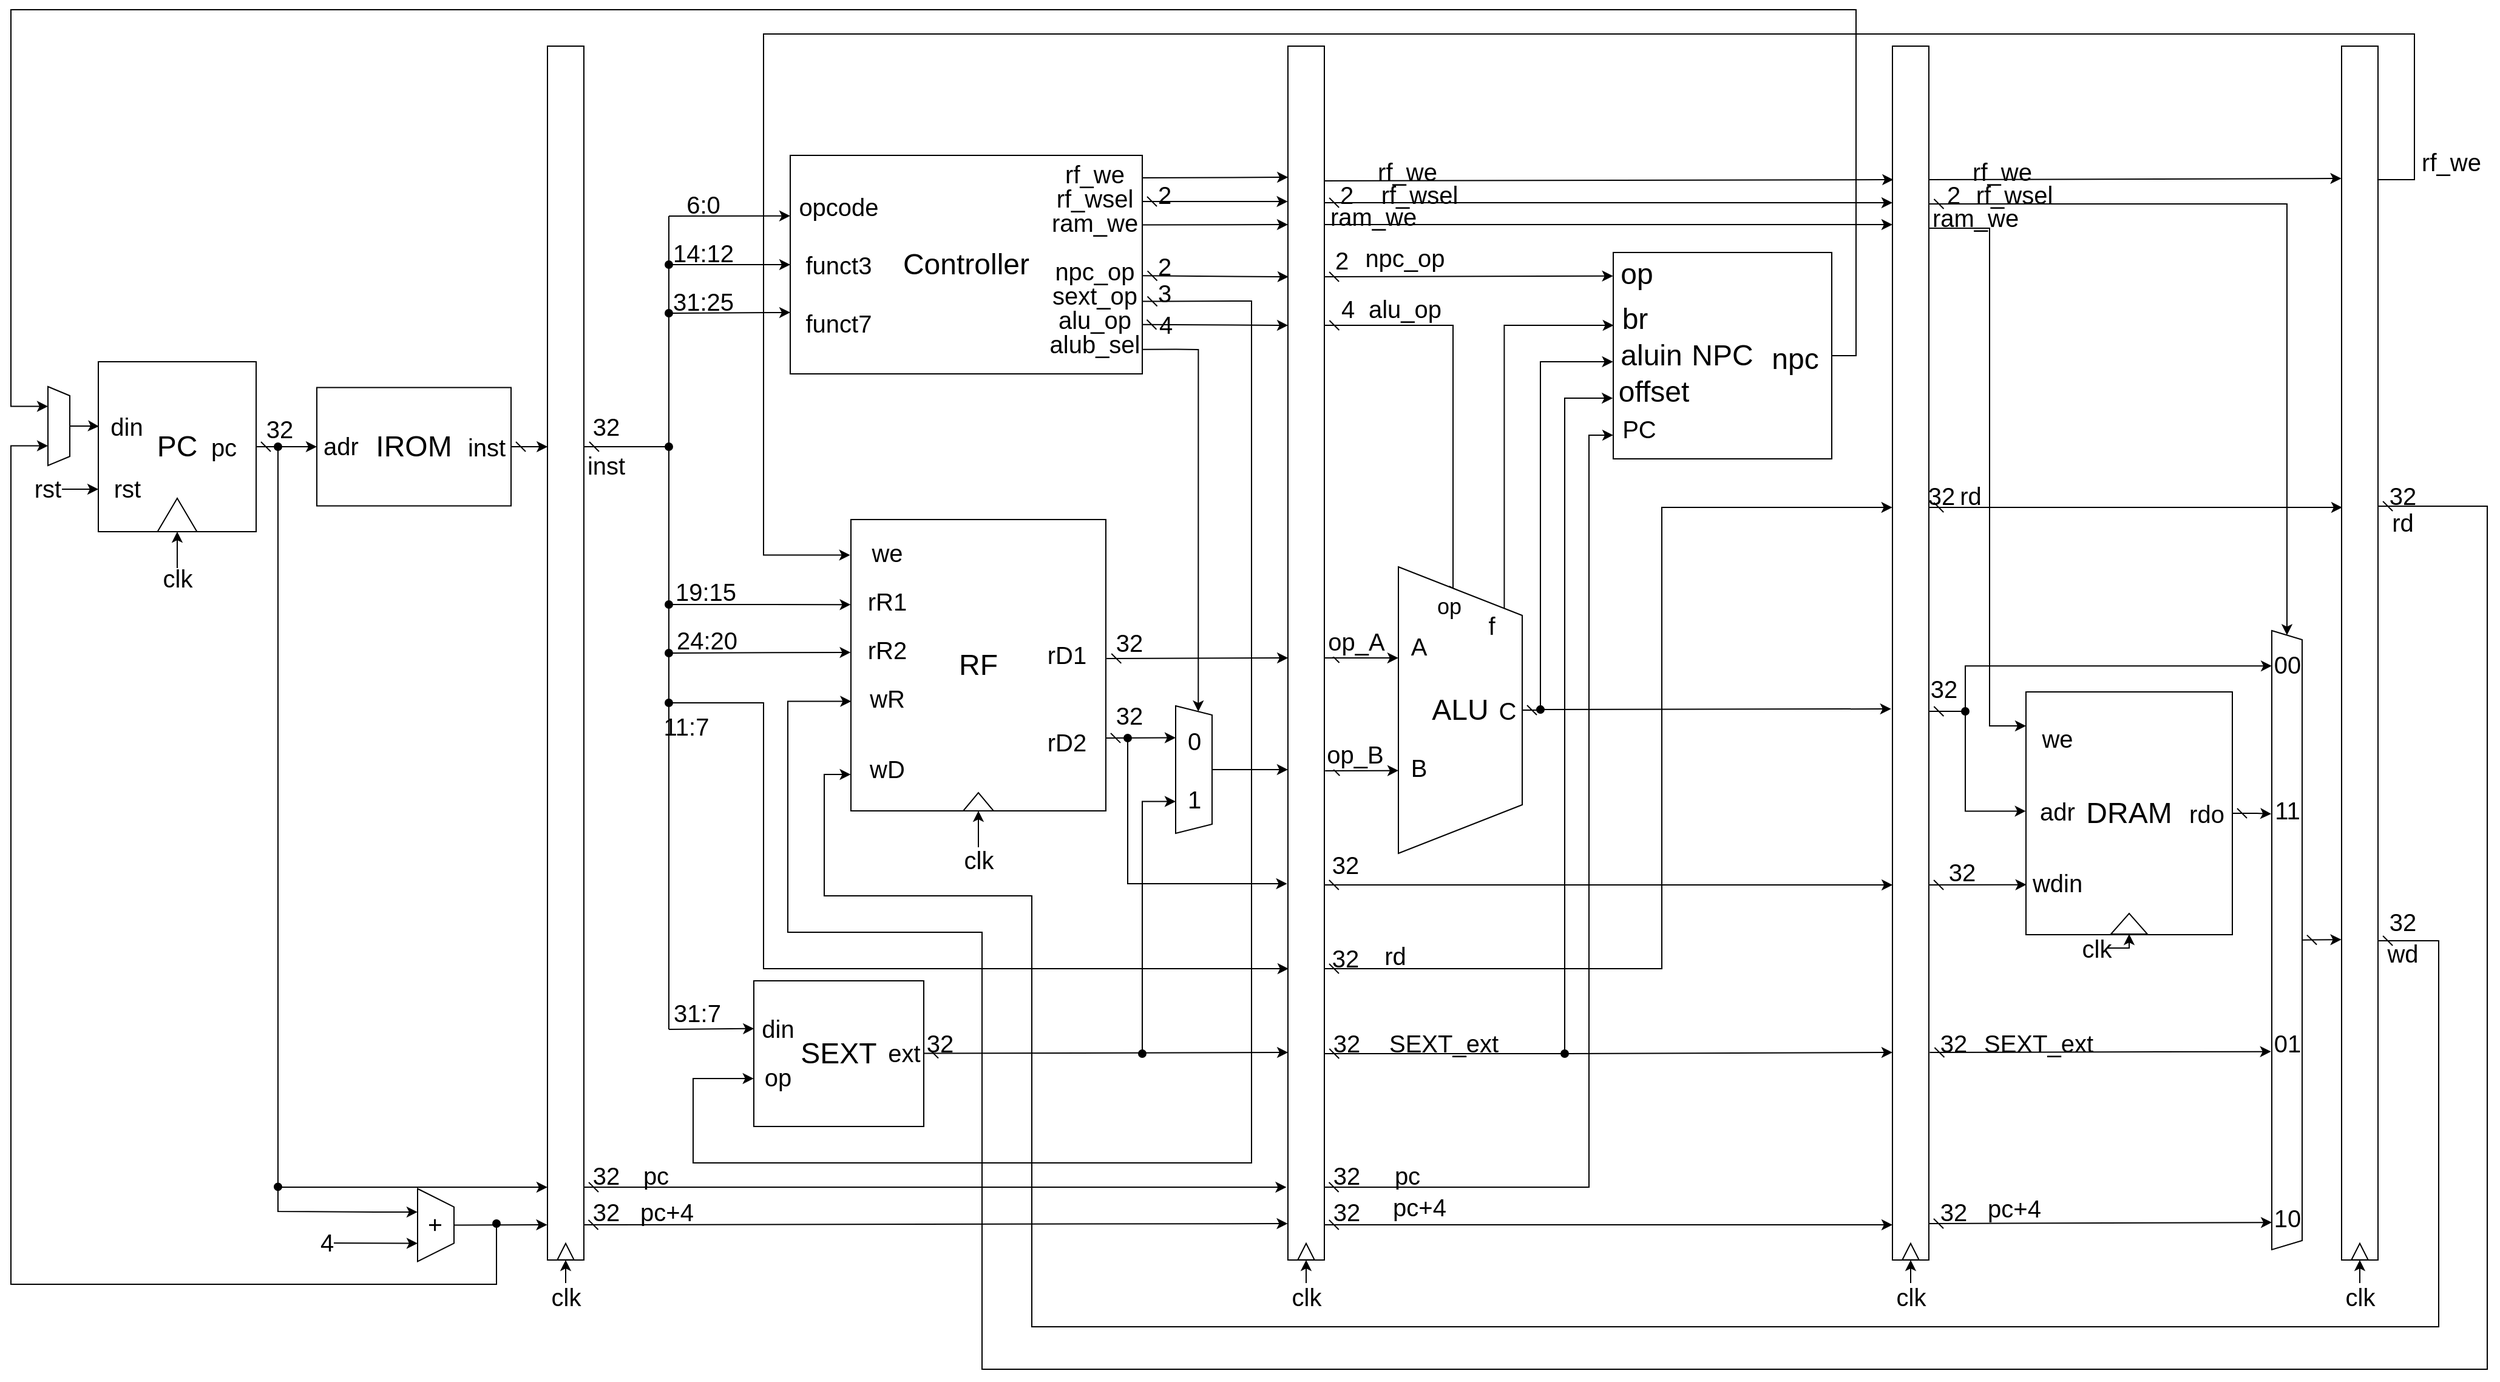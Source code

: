 <mxfile version="21.6.3" type="device">
  <diagram name="第 1 页" id="z_PtKLMlxQIDmonjEBnW">
    <mxGraphModel dx="1762" dy="1597" grid="1" gridSize="10" guides="1" tooltips="1" connect="1" arrows="1" fold="1" page="1" pageScale="1" pageWidth="2336" pageHeight="1654" math="0" shadow="0">
      <root>
        <mxCell id="0" />
        <mxCell id="1" parent="0" />
        <mxCell id="6GQvzPRbgIQKS9411y36-11" value="" style="edgeStyle=orthogonalEdgeStyle;rounded=0;orthogonalLoop=1;jettySize=auto;html=1;startArrow=dash;startFill=0;" parent="1" source="6GQvzPRbgIQKS9411y36-5" target="6GQvzPRbgIQKS9411y36-9" edge="1">
          <mxGeometry relative="1" as="geometry" />
        </mxCell>
        <mxCell id="u0KUcqeYRAy_EqPdih82-45" value="&lt;font style=&quot;font-size: 20px;&quot;&gt;32&lt;/font&gt;" style="edgeLabel;html=1;align=center;verticalAlign=middle;resizable=0;points=[];labelBackgroundColor=none;" parent="6GQvzPRbgIQKS9411y36-11" vertex="1" connectable="0">
          <mxGeometry x="-0.662" y="-1" relative="1" as="geometry">
            <mxPoint x="10" y="-16" as="offset" />
          </mxGeometry>
        </mxCell>
        <mxCell id="kU-_FVk9JHTEXMWnnN7E-1" value="&lt;font style=&quot;font-size: 24px;&quot;&gt;Controller&lt;/font&gt;" style="rounded=0;whiteSpace=wrap;html=1;" parent="1" vertex="1">
          <mxGeometry x="722" y="170" width="290" height="180" as="geometry" />
        </mxCell>
        <mxCell id="kU-_FVk9JHTEXMWnnN7E-3" value="" style="endArrow=classic;html=1;rounded=0;endFill=1;exitX=1;exitY=0.5;exitDx=0;exitDy=0;entryX=0.004;entryY=0.33;entryDx=0;entryDy=0;entryPerimeter=0;startArrow=dash;startFill=0;" parent="1" source="6GQvzPRbgIQKS9411y36-9" target="v5S5MTpSbg-7m70e1UhG-4" edge="1">
          <mxGeometry width="50" height="50" relative="1" as="geometry">
            <mxPoint x="522" y="410.77" as="sourcePoint" />
            <mxPoint x="542" y="410" as="targetPoint" />
          </mxGeometry>
        </mxCell>
        <mxCell id="kU-_FVk9JHTEXMWnnN7E-4" value="" style="endArrow=none;html=1;rounded=0;" parent="1" edge="1">
          <mxGeometry width="50" height="50" relative="1" as="geometry">
            <mxPoint x="622" y="890" as="sourcePoint" />
            <mxPoint x="622" y="220" as="targetPoint" />
          </mxGeometry>
        </mxCell>
        <mxCell id="kU-_FVk9JHTEXMWnnN7E-5" value="" style="endArrow=classic;html=1;rounded=0;entryX=0;entryY=0.277;entryDx=0;entryDy=0;entryPerimeter=0;" parent="1" target="kU-_FVk9JHTEXMWnnN7E-1" edge="1">
          <mxGeometry width="50" height="50" relative="1" as="geometry">
            <mxPoint x="622" y="220" as="sourcePoint" />
            <mxPoint x="672" y="170" as="targetPoint" />
          </mxGeometry>
        </mxCell>
        <mxCell id="kU-_FVk9JHTEXMWnnN7E-8" value="6:0" style="edgeLabel;html=1;align=center;verticalAlign=middle;resizable=0;points=[];fontSize=20;labelBackgroundColor=none;" parent="kU-_FVk9JHTEXMWnnN7E-5" vertex="1" connectable="0">
          <mxGeometry x="-0.229" relative="1" as="geometry">
            <mxPoint x="-11" y="-10" as="offset" />
          </mxGeometry>
        </mxCell>
        <mxCell id="kU-_FVk9JHTEXMWnnN7E-6" value="" style="endArrow=classic;html=1;rounded=0;entryX=0;entryY=0.5;entryDx=0;entryDy=0;startArrow=oval;startFill=1;" parent="1" target="kU-_FVk9JHTEXMWnnN7E-1" edge="1">
          <mxGeometry width="50" height="50" relative="1" as="geometry">
            <mxPoint x="622" y="260" as="sourcePoint" />
            <mxPoint x="702" y="260" as="targetPoint" />
          </mxGeometry>
        </mxCell>
        <mxCell id="kU-_FVk9JHTEXMWnnN7E-10" value="14:12" style="edgeLabel;html=1;align=center;verticalAlign=middle;resizable=0;points=[];fontSize=20;labelBackgroundColor=none;" parent="kU-_FVk9JHTEXMWnnN7E-6" vertex="1" connectable="0">
          <mxGeometry x="-0.206" y="-1" relative="1" as="geometry">
            <mxPoint x="-12" y="-11" as="offset" />
          </mxGeometry>
        </mxCell>
        <mxCell id="kU-_FVk9JHTEXMWnnN7E-7" value="" style="endArrow=classic;html=1;rounded=0;entryX=0;entryY=0.719;entryDx=0;entryDy=0;entryPerimeter=0;startArrow=oval;startFill=1;" parent="1" target="kU-_FVk9JHTEXMWnnN7E-1" edge="1">
          <mxGeometry width="50" height="50" relative="1" as="geometry">
            <mxPoint x="622" y="300" as="sourcePoint" />
            <mxPoint x="702" y="270" as="targetPoint" />
          </mxGeometry>
        </mxCell>
        <mxCell id="kU-_FVk9JHTEXMWnnN7E-11" value="31:25" style="edgeLabel;html=1;align=center;verticalAlign=middle;resizable=0;points=[];fontSize=20;labelBackgroundColor=none;" parent="kU-_FVk9JHTEXMWnnN7E-7" vertex="1" connectable="0">
          <mxGeometry x="-0.245" y="1" relative="1" as="geometry">
            <mxPoint x="-10" y="-9" as="offset" />
          </mxGeometry>
        </mxCell>
        <mxCell id="kU-_FVk9JHTEXMWnnN7E-12" value="" style="endArrow=classic;html=1;rounded=0;entryX=-0.001;entryY=0.292;entryDx=0;entryDy=0;entryPerimeter=0;startArrow=oval;startFill=1;" parent="1" target="kU-_FVk9JHTEXMWnnN7E-2" edge="1">
          <mxGeometry width="50" height="50" relative="1" as="geometry">
            <mxPoint x="622" y="540" as="sourcePoint" />
            <mxPoint x="702" y="540" as="targetPoint" />
          </mxGeometry>
        </mxCell>
        <mxCell id="kU-_FVk9JHTEXMWnnN7E-15" value="19:15" style="edgeLabel;html=1;align=center;verticalAlign=middle;resizable=0;points=[];fontSize=20;labelBackgroundColor=none;" parent="kU-_FVk9JHTEXMWnnN7E-12" vertex="1" connectable="0">
          <mxGeometry x="-0.184" y="1" relative="1" as="geometry">
            <mxPoint x="-31" y="-10" as="offset" />
          </mxGeometry>
        </mxCell>
        <mxCell id="kU-_FVk9JHTEXMWnnN7E-13" value="" style="endArrow=classic;html=1;rounded=0;entryX=-0.001;entryY=0.456;entryDx=0;entryDy=0;entryPerimeter=0;startArrow=oval;startFill=1;" parent="1" target="kU-_FVk9JHTEXMWnnN7E-2" edge="1">
          <mxGeometry width="50" height="50" relative="1" as="geometry">
            <mxPoint x="622" y="580" as="sourcePoint" />
            <mxPoint x="672" y="530" as="targetPoint" />
          </mxGeometry>
        </mxCell>
        <mxCell id="kU-_FVk9JHTEXMWnnN7E-16" value="24:20" style="edgeLabel;html=1;align=center;verticalAlign=middle;resizable=0;points=[];fontSize=20;labelBackgroundColor=none;" parent="kU-_FVk9JHTEXMWnnN7E-13" vertex="1" connectable="0">
          <mxGeometry x="-0.242" relative="1" as="geometry">
            <mxPoint x="-26" y="-11" as="offset" />
          </mxGeometry>
        </mxCell>
        <mxCell id="kU-_FVk9JHTEXMWnnN7E-14" value="" style="endArrow=classic;html=1;rounded=0;startArrow=oval;startFill=1;edgeStyle=orthogonalEdgeStyle;entryX=0.015;entryY=0.76;entryDx=0;entryDy=0;entryPerimeter=0;" parent="1" target="v5S5MTpSbg-7m70e1UhG-15" edge="1">
          <mxGeometry width="50" height="50" relative="1" as="geometry">
            <mxPoint x="622" y="621" as="sourcePoint" />
            <mxPoint x="1080" y="800" as="targetPoint" />
            <Array as="points">
              <mxPoint x="700" y="621" />
              <mxPoint x="700" y="840" />
            </Array>
          </mxGeometry>
        </mxCell>
        <mxCell id="kU-_FVk9JHTEXMWnnN7E-17" value="11:7" style="edgeLabel;html=1;align=center;verticalAlign=middle;resizable=0;points=[];fontSize=20;labelBackgroundColor=none;" parent="kU-_FVk9JHTEXMWnnN7E-14" vertex="1" connectable="0">
          <mxGeometry x="-0.216" y="-1" relative="1" as="geometry">
            <mxPoint x="-63" y="-189" as="offset" />
          </mxGeometry>
        </mxCell>
        <mxCell id="kU-_FVk9JHTEXMWnnN7E-32" value="&lt;font style=&quot;font-size: 20px;&quot;&gt;opcode&lt;br&gt;&lt;br&gt;funct3&lt;br&gt;&lt;br&gt;funct7&lt;/font&gt;" style="text;html=1;strokeColor=none;fillColor=none;align=center;verticalAlign=middle;whiteSpace=wrap;rounded=0;" parent="1" vertex="1">
          <mxGeometry x="732" y="182.5" width="60" height="155" as="geometry" />
        </mxCell>
        <mxCell id="kU-_FVk9JHTEXMWnnN7E-33" value="&lt;p style=&quot;line-height: 0%; font-size: 20px;&quot;&gt;&lt;span style=&quot;background-color: initial;&quot;&gt;rf_we&lt;/span&gt;&lt;br&gt;&lt;/p&gt;&lt;p style=&quot;border-color: var(--border-color); line-height: 0px; font-size: 20px;&quot;&gt;&lt;font style=&quot;border-color: var(--border-color);&quot;&gt;rf_wsel&lt;/font&gt;&lt;/p&gt;&lt;p style=&quot;border-color: var(--border-color); line-height: 0px; font-size: 20px;&quot;&gt;&lt;font style=&quot;border-color: var(--border-color);&quot;&gt;ram_we&lt;br&gt;&lt;/font&gt;&lt;/p&gt;&lt;p style=&quot;line-height: 0%; font-size: 20px;&quot;&gt;&lt;br&gt;&lt;/p&gt;&lt;p style=&quot;line-height: 0%; font-size: 20px;&quot;&gt;&lt;span style=&quot;background-color: initial;&quot;&gt;npc_op&lt;/span&gt;&lt;/p&gt;&lt;p style=&quot;line-height: 0%; font-size: 20px;&quot;&gt;&lt;span style=&quot;background-color: initial;&quot;&gt;sext_op&lt;/span&gt;&lt;/p&gt;&lt;p style=&quot;line-height: 0%; font-size: 20px;&quot;&gt;&lt;font style=&quot;font-size: 20px;&quot;&gt;alu_op&lt;/font&gt;&lt;/p&gt;&lt;p style=&quot;line-height: 0%; font-size: 20px;&quot;&gt;&lt;font style=&quot;font-size: 20px;&quot;&gt;alub_sel&lt;/font&gt;&lt;/p&gt;&lt;p style=&quot;line-height: 0%; font-size: 20px;&quot;&gt;&lt;br&gt;&lt;/p&gt;" style="text;html=1;strokeColor=none;fillColor=none;align=center;verticalAlign=middle;whiteSpace=wrap;rounded=0;" parent="1" vertex="1">
          <mxGeometry x="943" y="175" width="60" height="180" as="geometry" />
        </mxCell>
        <mxCell id="kU-_FVk9JHTEXMWnnN7E-46" value="" style="endArrow=classic;html=1;rounded=0;startArrow=dash;startFill=0;exitX=0.989;exitY=0.588;exitDx=0;exitDy=0;exitPerimeter=0;entryX=-0.042;entryY=0.94;entryDx=0;entryDy=0;entryPerimeter=0;" parent="1" target="v5S5MTpSbg-7m70e1UhG-15" edge="1">
          <mxGeometry width="50" height="50" relative="1" as="geometry">
            <mxPoint x="552.0" y="1020" as="sourcePoint" />
            <mxPoint x="684.33" y="1020" as="targetPoint" />
          </mxGeometry>
        </mxCell>
        <mxCell id="v5S5MTpSbg-7m70e1UhG-9" value="&lt;font style=&quot;font-size: 20px;&quot;&gt;pc+4&lt;/font&gt;" style="edgeLabel;html=1;align=center;verticalAlign=middle;resizable=0;points=[];labelBackgroundColor=none;" parent="kU-_FVk9JHTEXMWnnN7E-46" vertex="1" connectable="0">
          <mxGeometry x="-0.924" y="1" relative="1" as="geometry">
            <mxPoint x="46" y="21" as="offset" />
          </mxGeometry>
        </mxCell>
        <mxCell id="u0KUcqeYRAy_EqPdih82-47" value="&lt;font style=&quot;font-size: 20px;&quot;&gt;32&lt;/font&gt;" style="edgeLabel;html=1;align=center;verticalAlign=middle;resizable=0;points=[];labelBackgroundColor=none;" parent="kU-_FVk9JHTEXMWnnN7E-46" vertex="1" connectable="0">
          <mxGeometry x="-0.965" relative="1" as="geometry">
            <mxPoint x="8" y="-10" as="offset" />
          </mxGeometry>
        </mxCell>
        <mxCell id="v5S5MTpSbg-7m70e1UhG-4" value="" style="rounded=0;whiteSpace=wrap;html=1;" parent="1" vertex="1">
          <mxGeometry x="522" y="80" width="30" height="1000" as="geometry" />
        </mxCell>
        <mxCell id="v5S5MTpSbg-7m70e1UhG-5" value="" style="group" parent="1" vertex="1" connectable="0">
          <mxGeometry x="322" y="361.25" width="180" height="97.5" as="geometry" />
        </mxCell>
        <mxCell id="6GQvzPRbgIQKS9411y36-9" value="&lt;font style=&quot;font-size: 24px;&quot;&gt;IROM&lt;/font&gt;" style="rounded=0;whiteSpace=wrap;html=1;" parent="v5S5MTpSbg-7m70e1UhG-5" vertex="1">
          <mxGeometry x="10" width="160" height="97.5" as="geometry" />
        </mxCell>
        <mxCell id="6GQvzPRbgIQKS9411y36-36" value="&lt;font style=&quot;font-size: 20px;&quot;&gt;adr&lt;/font&gt;" style="text;html=1;strokeColor=none;fillColor=none;align=center;verticalAlign=middle;whiteSpace=wrap;rounded=0;" parent="v5S5MTpSbg-7m70e1UhG-5" vertex="1">
          <mxGeometry y="32.5" width="60" height="30" as="geometry" />
        </mxCell>
        <mxCell id="6GQvzPRbgIQKS9411y36-37" value="&lt;font style=&quot;font-size: 20px;&quot;&gt;inst&lt;/font&gt;" style="text;html=1;strokeColor=none;fillColor=none;align=center;verticalAlign=middle;whiteSpace=wrap;rounded=0;" parent="v5S5MTpSbg-7m70e1UhG-5" vertex="1">
          <mxGeometry x="120" y="33.5" width="60" height="30" as="geometry" />
        </mxCell>
        <mxCell id="v5S5MTpSbg-7m70e1UhG-7" value="" style="endArrow=oval;html=1;rounded=0;exitX=1.016;exitY=0.33;exitDx=0;exitDy=0;exitPerimeter=0;endFill=1;startArrow=dash;startFill=0;" parent="1" source="v5S5MTpSbg-7m70e1UhG-4" edge="1">
          <mxGeometry width="50" height="50" relative="1" as="geometry">
            <mxPoint x="632" y="530" as="sourcePoint" />
            <mxPoint x="622" y="410" as="targetPoint" />
          </mxGeometry>
        </mxCell>
        <mxCell id="v5S5MTpSbg-7m70e1UhG-8" value="&lt;font style=&quot;font-size: 20px;&quot;&gt;inst&lt;/font&gt;" style="edgeLabel;html=1;align=center;verticalAlign=middle;resizable=0;points=[];labelBackgroundColor=none;" parent="v5S5MTpSbg-7m70e1UhG-7" vertex="1" connectable="0">
          <mxGeometry x="-0.341" y="-1" relative="1" as="geometry">
            <mxPoint x="-6" y="14" as="offset" />
          </mxGeometry>
        </mxCell>
        <mxCell id="v5S5MTpSbg-7m70e1UhG-10" value="" style="endArrow=classic;html=1;rounded=0;entryX=0.001;entryY=0.328;entryDx=0;entryDy=0;entryPerimeter=0;" parent="1" target="kU-_FVk9JHTEXMWnnN7E-18" edge="1">
          <mxGeometry width="50" height="50" relative="1" as="geometry">
            <mxPoint x="622" y="890" as="sourcePoint" />
            <mxPoint x="682" y="890" as="targetPoint" />
          </mxGeometry>
        </mxCell>
        <mxCell id="v5S5MTpSbg-7m70e1UhG-13" value="31:7" style="edgeLabel;html=1;align=center;verticalAlign=middle;resizable=0;points=[];fontSize=20;" parent="v5S5MTpSbg-7m70e1UhG-10" vertex="1" connectable="0">
          <mxGeometry x="-0.441" y="1" relative="1" as="geometry">
            <mxPoint x="3" y="-13" as="offset" />
          </mxGeometry>
        </mxCell>
        <mxCell id="v5S5MTpSbg-7m70e1UhG-14" style="rounded=0;orthogonalLoop=1;jettySize=auto;html=1;entryX=0.002;entryY=0.829;entryDx=0;entryDy=0;entryPerimeter=0;startArrow=dash;startFill=0;" parent="1" source="kU-_FVk9JHTEXMWnnN7E-18" target="v5S5MTpSbg-7m70e1UhG-15" edge="1">
          <mxGeometry relative="1" as="geometry">
            <mxPoint x="1182" y="907.0" as="targetPoint" />
          </mxGeometry>
        </mxCell>
        <mxCell id="u0KUcqeYRAy_EqPdih82-39" value="&lt;font style=&quot;font-size: 20px;&quot;&gt;32&lt;/font&gt;" style="edgeLabel;html=1;align=center;verticalAlign=middle;resizable=0;points=[];labelBackgroundColor=none;" parent="v5S5MTpSbg-7m70e1UhG-14" vertex="1" connectable="0">
          <mxGeometry x="-0.913" y="-1" relative="1" as="geometry">
            <mxPoint y="-10" as="offset" />
          </mxGeometry>
        </mxCell>
        <mxCell id="v5S5MTpSbg-7m70e1UhG-30" style="rounded=0;orthogonalLoop=1;jettySize=auto;html=1;exitX=1;exitY=0.75;exitDx=0;exitDy=0;entryX=0.25;entryY=1;entryDx=0;entryDy=0;startArrow=dash;startFill=0;" parent="1" source="kU-_FVk9JHTEXMWnnN7E-2" target="v5S5MTpSbg-7m70e1UhG-29" edge="1">
          <mxGeometry relative="1" as="geometry" />
        </mxCell>
        <mxCell id="kU-_FVk9JHTEXMWnnN7E-2" value="&lt;font style=&quot;font-size: 24px;&quot;&gt;RF&lt;/font&gt;" style="rounded=0;whiteSpace=wrap;html=1;" parent="1" vertex="1">
          <mxGeometry x="772" y="470" width="210" height="240" as="geometry" />
        </mxCell>
        <mxCell id="kU-_FVk9JHTEXMWnnN7E-35" value="&lt;font style=&quot;font-size: 20px;&quot;&gt;&lt;font style=&quot;font-size: 20px;&quot;&gt;rD1&lt;br&gt;&lt;/font&gt;&lt;br&gt;&lt;br&gt;rD2&lt;/font&gt;" style="text;html=1;strokeColor=none;fillColor=none;align=center;verticalAlign=middle;whiteSpace=wrap;rounded=0;" parent="1" vertex="1">
          <mxGeometry x="930" y="559.37" width="40" height="115" as="geometry" />
        </mxCell>
        <mxCell id="kU-_FVk9JHTEXMWnnN7E-51" value="&lt;p style=&quot;line-height: 100%; font-size: 20px;&quot;&gt;we&lt;br&gt;&lt;br&gt;rR1&lt;br&gt;&lt;br&gt;rR2&lt;br&gt;&lt;br&gt;wR&lt;br&gt;&lt;/p&gt;" style="text;html=1;strokeColor=none;fillColor=none;align=center;verticalAlign=middle;whiteSpace=wrap;rounded=0;" parent="1" vertex="1">
          <mxGeometry x="788" y="472" width="28" height="170" as="geometry" />
        </mxCell>
        <mxCell id="kU-_FVk9JHTEXMWnnN7E-53" value="&lt;font style=&quot;font-size: 20px;&quot;&gt;wD&lt;/font&gt;" style="text;html=1;strokeColor=none;fillColor=none;align=center;verticalAlign=middle;whiteSpace=wrap;rounded=0;" parent="1" vertex="1">
          <mxGeometry x="776" y="660" width="52" height="30" as="geometry" />
        </mxCell>
        <mxCell id="zNF0i5-EFTVFY3dPYjrF-3" value="" style="triangle;whiteSpace=wrap;html=1;rotation=-90;" parent="1" vertex="1">
          <mxGeometry x="869.5" y="690" width="15" height="25" as="geometry" />
        </mxCell>
        <mxCell id="zNF0i5-EFTVFY3dPYjrF-4" value="" style="endArrow=classic;html=1;rounded=0;entryX=0;entryY=0.5;entryDx=0;entryDy=0;exitX=0.5;exitY=0;exitDx=0;exitDy=0;" parent="1" source="zNF0i5-EFTVFY3dPYjrF-5" target="zNF0i5-EFTVFY3dPYjrF-3" edge="1">
          <mxGeometry width="50" height="50" relative="1" as="geometry">
            <mxPoint x="877" y="770" as="sourcePoint" />
            <mxPoint x="892" y="770" as="targetPoint" />
          </mxGeometry>
        </mxCell>
        <mxCell id="zNF0i5-EFTVFY3dPYjrF-5" value="&lt;font style=&quot;font-size: 20px;&quot;&gt;clk&lt;/font&gt;" style="text;html=1;strokeColor=none;fillColor=none;align=center;verticalAlign=middle;whiteSpace=wrap;rounded=0;" parent="1" vertex="1">
          <mxGeometry x="864.5" y="740" width="25" height="20" as="geometry" />
        </mxCell>
        <mxCell id="v5S5MTpSbg-7m70e1UhG-16" value="" style="endArrow=classic;html=1;rounded=0;edgeStyle=orthogonalEdgeStyle;entryX=0.044;entryY=0.378;entryDx=0;entryDy=0;entryPerimeter=0;exitX=1;exitY=0.888;exitDx=0;exitDy=0;exitPerimeter=0;" parent="1" source="kU-_FVk9JHTEXMWnnN7E-1" target="v5S5MTpSbg-7m70e1UhG-29" edge="1">
          <mxGeometry width="50" height="50" relative="1" as="geometry">
            <mxPoint x="1040" y="330" as="sourcePoint" />
            <mxPoint x="1060" y="410" as="targetPoint" />
            <Array as="points">
              <mxPoint x="1040" y="330" />
              <mxPoint x="1058" y="330" />
            </Array>
          </mxGeometry>
        </mxCell>
        <mxCell id="v5S5MTpSbg-7m70e1UhG-17" value="" style="endArrow=classic;html=1;rounded=0;exitX=0.999;exitY=0.774;exitDx=0;exitDy=0;exitPerimeter=0;entryX=0;entryY=0.23;entryDx=0;entryDy=0;entryPerimeter=0;startArrow=dash;startFill=0;" parent="1" source="kU-_FVk9JHTEXMWnnN7E-1" target="v5S5MTpSbg-7m70e1UhG-15" edge="1">
          <mxGeometry width="50" height="50" relative="1" as="geometry">
            <mxPoint x="1022" y="270" as="sourcePoint" />
            <mxPoint x="1072" y="220" as="targetPoint" />
          </mxGeometry>
        </mxCell>
        <mxCell id="v5S5MTpSbg-7m70e1UhG-109" value="&lt;font style=&quot;font-size: 20px;&quot;&gt;4&lt;/font&gt;" style="edgeLabel;html=1;align=center;verticalAlign=middle;resizable=0;points=[];labelBackgroundColor=none;" parent="v5S5MTpSbg-7m70e1UhG-17" vertex="1" connectable="0">
          <mxGeometry x="-0.674" y="1" relative="1" as="geometry">
            <mxPoint as="offset" />
          </mxGeometry>
        </mxCell>
        <mxCell id="v5S5MTpSbg-7m70e1UhG-20" value="" style="endArrow=classic;html=1;rounded=0;edgeStyle=orthogonalEdgeStyle;entryX=-0.001;entryY=0.671;entryDx=0;entryDy=0;entryPerimeter=0;startArrow=dash;startFill=0;exitX=1.001;exitY=0.668;exitDx=0;exitDy=0;exitPerimeter=0;" parent="1" source="kU-_FVk9JHTEXMWnnN7E-1" target="kU-_FVk9JHTEXMWnnN7E-18" edge="1">
          <mxGeometry width="50" height="50" relative="1" as="geometry">
            <mxPoint x="1030" y="290" as="sourcePoint" />
            <mxPoint x="662" y="930" as="targetPoint" />
            <Array as="points">
              <mxPoint x="1030" y="290" />
              <mxPoint x="1102" y="290" />
              <mxPoint x="1102" y="1000" />
              <mxPoint x="642" y="1000" />
              <mxPoint x="642" y="931" />
            </Array>
          </mxGeometry>
        </mxCell>
        <mxCell id="v5S5MTpSbg-7m70e1UhG-108" value="&lt;font style=&quot;font-size: 20px;&quot;&gt;3&lt;/font&gt;" style="edgeLabel;html=1;align=center;verticalAlign=middle;resizable=0;points=[];labelBackgroundColor=none;" parent="v5S5MTpSbg-7m70e1UhG-20" vertex="1" connectable="0">
          <mxGeometry x="-0.956" y="-3" relative="1" as="geometry">
            <mxPoint x="-13" y="-10" as="offset" />
          </mxGeometry>
        </mxCell>
        <mxCell id="v5S5MTpSbg-7m70e1UhG-22" value="" style="triangle;whiteSpace=wrap;html=1;rotation=-90;" parent="1" vertex="1">
          <mxGeometry x="530.25" y="1066.25" width="13.5" height="13.75" as="geometry" />
        </mxCell>
        <mxCell id="v5S5MTpSbg-7m70e1UhG-23" value="" style="endArrow=classic;html=1;rounded=0;entryX=0.5;entryY=1;entryDx=0;entryDy=0;" parent="1" target="v5S5MTpSbg-7m70e1UhG-4" edge="1">
          <mxGeometry width="50" height="50" relative="1" as="geometry">
            <mxPoint x="537" y="1100" as="sourcePoint" />
            <mxPoint x="552" y="1110" as="targetPoint" />
          </mxGeometry>
        </mxCell>
        <mxCell id="v5S5MTpSbg-7m70e1UhG-24" value="clk" style="edgeLabel;html=1;align=center;verticalAlign=middle;resizable=0;points=[];fontSize=20;" parent="v5S5MTpSbg-7m70e1UhG-23" vertex="1" connectable="0">
          <mxGeometry x="-0.384" y="-1" relative="1" as="geometry">
            <mxPoint x="-1" y="16" as="offset" />
          </mxGeometry>
        </mxCell>
        <mxCell id="v5S5MTpSbg-7m70e1UhG-28" value="" style="group" parent="1" vertex="1" connectable="0">
          <mxGeometry x="1132" y="80" width="30" height="1020" as="geometry" />
        </mxCell>
        <mxCell id="v5S5MTpSbg-7m70e1UhG-15" value="" style="rounded=0;whiteSpace=wrap;html=1;" parent="v5S5MTpSbg-7m70e1UhG-28" vertex="1">
          <mxGeometry width="30" height="1000" as="geometry" />
        </mxCell>
        <mxCell id="v5S5MTpSbg-7m70e1UhG-25" value="" style="triangle;whiteSpace=wrap;html=1;rotation=-90;" parent="v5S5MTpSbg-7m70e1UhG-28" vertex="1">
          <mxGeometry x="8.25" y="986.25" width="13.5" height="13.75" as="geometry" />
        </mxCell>
        <mxCell id="v5S5MTpSbg-7m70e1UhG-26" value="" style="endArrow=classic;html=1;rounded=0;entryX=0.5;entryY=1;entryDx=0;entryDy=0;" parent="v5S5MTpSbg-7m70e1UhG-28" edge="1">
          <mxGeometry width="50" height="50" relative="1" as="geometry">
            <mxPoint x="15" y="1020" as="sourcePoint" />
            <mxPoint x="15" y="1000" as="targetPoint" />
          </mxGeometry>
        </mxCell>
        <mxCell id="v5S5MTpSbg-7m70e1UhG-27" value="clk" style="edgeLabel;html=1;align=center;verticalAlign=middle;resizable=0;points=[];fontSize=20;" parent="v5S5MTpSbg-7m70e1UhG-26" vertex="1" connectable="0">
          <mxGeometry x="-0.384" y="-1" relative="1" as="geometry">
            <mxPoint x="-1" y="16" as="offset" />
          </mxGeometry>
        </mxCell>
        <mxCell id="v5S5MTpSbg-7m70e1UhG-33" style="rounded=0;orthogonalLoop=1;jettySize=auto;html=1;entryX=-0.002;entryY=0.596;entryDx=0;entryDy=0;entryPerimeter=0;" parent="1" source="v5S5MTpSbg-7m70e1UhG-29" target="v5S5MTpSbg-7m70e1UhG-15" edge="1">
          <mxGeometry relative="1" as="geometry" />
        </mxCell>
        <mxCell id="v5S5MTpSbg-7m70e1UhG-29" value="&lt;font style=&quot;font-size: 20px;&quot;&gt;0&lt;br&gt;&lt;br&gt;1&lt;/font&gt;" style="shape=trapezoid;perimeter=trapezoidPerimeter;whiteSpace=wrap;html=1;fixedSize=1;rotation=90;size=7.5;horizontal=0;" parent="1" vertex="1">
          <mxGeometry x="1002" y="661" width="105" height="30" as="geometry" />
        </mxCell>
        <mxCell id="v5S5MTpSbg-7m70e1UhG-31" value="" style="endArrow=classic;html=1;rounded=0;entryX=0.75;entryY=1;entryDx=0;entryDy=0;edgeStyle=orthogonalEdgeStyle;startArrow=oval;startFill=1;" parent="1" target="v5S5MTpSbg-7m70e1UhG-29" edge="1">
          <mxGeometry width="50" height="50" relative="1" as="geometry">
            <mxPoint x="1012" y="910" as="sourcePoint" />
            <mxPoint x="1049.5" y="730" as="targetPoint" />
            <Array as="points">
              <mxPoint x="1012" y="702" />
            </Array>
          </mxGeometry>
        </mxCell>
        <mxCell id="kU-_FVk9JHTEXMWnnN7E-18" value="&lt;font style=&quot;font-size: 24px;&quot;&gt;SEXT&lt;/font&gt;" style="rounded=0;whiteSpace=wrap;html=1;" parent="1" vertex="1">
          <mxGeometry x="692" y="850" width="140" height="120" as="geometry" />
        </mxCell>
        <mxCell id="kU-_FVk9JHTEXMWnnN7E-47" value="&lt;p style=&quot;line-height: 200%; font-size: 20px;&quot;&gt;din&lt;br&gt;op&lt;/p&gt;" style="text;html=1;strokeColor=none;fillColor=none;align=center;verticalAlign=middle;whiteSpace=wrap;rounded=0;" parent="1" vertex="1">
          <mxGeometry x="682" y="874" width="60" height="70" as="geometry" />
        </mxCell>
        <mxCell id="kU-_FVk9JHTEXMWnnN7E-48" value="&lt;font style=&quot;font-size: 20px;&quot;&gt;ext&lt;/font&gt;" style="text;html=1;strokeColor=none;fillColor=none;align=center;verticalAlign=middle;whiteSpace=wrap;rounded=0;" parent="1" vertex="1">
          <mxGeometry x="806" y="901" width="20" height="16" as="geometry" />
        </mxCell>
        <mxCell id="v5S5MTpSbg-7m70e1UhG-34" value="" style="endArrow=classic;html=1;rounded=0;exitX=1.021;exitY=0.597;exitDx=0;exitDy=0;exitPerimeter=0;entryX=0.711;entryY=1;entryDx=0;entryDy=0;entryPerimeter=0;startArrow=dash;startFill=0;" parent="1" source="v5S5MTpSbg-7m70e1UhG-15" target="rz7ka_7LxreLIK_kCy7e-50" edge="1">
          <mxGeometry width="50" height="50" relative="1" as="geometry">
            <mxPoint x="1242" y="680" as="sourcePoint" />
            <mxPoint x="1272" y="680" as="targetPoint" />
          </mxGeometry>
        </mxCell>
        <mxCell id="v5S5MTpSbg-7m70e1UhG-36" value="op_B" style="edgeLabel;html=1;align=center;verticalAlign=middle;resizable=0;points=[];fontSize=20;" parent="v5S5MTpSbg-7m70e1UhG-34" vertex="1" connectable="0">
          <mxGeometry x="-0.435" y="1" relative="1" as="geometry">
            <mxPoint x="7" y="-13" as="offset" />
          </mxGeometry>
        </mxCell>
        <mxCell id="v5S5MTpSbg-7m70e1UhG-57" value="" style="endArrow=classic;html=1;rounded=0;exitX=1.003;exitY=0.477;exitDx=0;exitDy=0;exitPerimeter=0;entryX=0.003;entryY=0.504;entryDx=0;entryDy=0;entryPerimeter=0;startArrow=dash;startFill=0;" parent="1" source="kU-_FVk9JHTEXMWnnN7E-2" target="v5S5MTpSbg-7m70e1UhG-15" edge="1">
          <mxGeometry width="50" height="50" relative="1" as="geometry">
            <mxPoint x="1000" y="590" as="sourcePoint" />
            <mxPoint x="1050" y="540" as="targetPoint" />
          </mxGeometry>
        </mxCell>
        <mxCell id="v5S5MTpSbg-7m70e1UhG-58" value="" style="endArrow=classic;html=1;rounded=0;exitX=1.011;exitY=0.504;exitDx=0;exitDy=0;exitPerimeter=0;entryX=0.318;entryY=1.001;entryDx=0;entryDy=0;entryPerimeter=0;startArrow=dash;startFill=0;" parent="1" source="v5S5MTpSbg-7m70e1UhG-15" target="rz7ka_7LxreLIK_kCy7e-50" edge="1">
          <mxGeometry width="50" height="50" relative="1" as="geometry">
            <mxPoint x="1160" y="580" as="sourcePoint" />
            <mxPoint x="1210" y="530" as="targetPoint" />
          </mxGeometry>
        </mxCell>
        <mxCell id="v5S5MTpSbg-7m70e1UhG-60" value="op_A" style="edgeLabel;html=1;align=center;verticalAlign=middle;resizable=0;points=[];fontSize=20;" parent="v5S5MTpSbg-7m70e1UhG-58" vertex="1" connectable="0">
          <mxGeometry x="-0.467" relative="1" as="geometry">
            <mxPoint x="9" y="-14" as="offset" />
          </mxGeometry>
        </mxCell>
        <mxCell id="v5S5MTpSbg-7m70e1UhG-61" value="" style="endArrow=classic;html=1;rounded=0;edgeStyle=orthogonalEdgeStyle;entryX=0;entryY=0.5;entryDx=0;entryDy=0;startArrow=dash;startFill=0;exitX=1.007;exitY=0.23;exitDx=0;exitDy=0;exitPerimeter=0;" parent="1" source="v5S5MTpSbg-7m70e1UhG-15" target="rz7ka_7LxreLIK_kCy7e-50" edge="1">
          <mxGeometry width="50" height="50" relative="1" as="geometry">
            <mxPoint x="1170" y="310" as="sourcePoint" />
            <mxPoint x="1280" y="480" as="targetPoint" />
            <Array as="points">
              <mxPoint x="1268" y="310" />
              <mxPoint x="1268" y="529" />
            </Array>
          </mxGeometry>
        </mxCell>
        <mxCell id="v5S5MTpSbg-7m70e1UhG-105" value="&lt;font style=&quot;font-size: 20px;&quot;&gt;alu_op&lt;/font&gt;" style="edgeLabel;html=1;align=center;verticalAlign=middle;resizable=0;points=[];" parent="v5S5MTpSbg-7m70e1UhG-61" vertex="1" connectable="0">
          <mxGeometry x="-0.903" relative="1" as="geometry">
            <mxPoint x="50" y="-14" as="offset" />
          </mxGeometry>
        </mxCell>
        <mxCell id="v5S5MTpSbg-7m70e1UhG-111" value="&lt;font style=&quot;font-size: 20px;&quot;&gt;4&lt;/font&gt;" style="edgeLabel;html=1;align=center;verticalAlign=middle;resizable=0;points=[];" parent="v5S5MTpSbg-7m70e1UhG-61" vertex="1" connectable="0">
          <mxGeometry x="-0.888" y="2" relative="1" as="geometry">
            <mxPoint y="-12" as="offset" />
          </mxGeometry>
        </mxCell>
        <mxCell id="v5S5MTpSbg-7m70e1UhG-62" value="" style="endArrow=classic;html=1;rounded=0;exitX=1.001;exitY=0.551;exitDx=0;exitDy=0;exitPerimeter=0;entryX=0.015;entryY=0.19;entryDx=0;entryDy=0;entryPerimeter=0;startArrow=dash;startFill=0;" parent="1" source="kU-_FVk9JHTEXMWnnN7E-1" target="v5S5MTpSbg-7m70e1UhG-15" edge="1">
          <mxGeometry width="50" height="50" relative="1" as="geometry">
            <mxPoint x="1040" y="220" as="sourcePoint" />
            <mxPoint x="1090" y="170" as="targetPoint" />
          </mxGeometry>
        </mxCell>
        <mxCell id="v5S5MTpSbg-7m70e1UhG-107" value="&lt;font style=&quot;font-size: 20px;&quot;&gt;2&lt;/font&gt;" style="edgeLabel;html=1;align=center;verticalAlign=middle;resizable=0;points=[];labelBackgroundColor=none;" parent="v5S5MTpSbg-7m70e1UhG-62" vertex="1" connectable="0">
          <mxGeometry x="-0.608" y="2" relative="1" as="geometry">
            <mxPoint x="-6" y="-7" as="offset" />
          </mxGeometry>
        </mxCell>
        <mxCell id="v5S5MTpSbg-7m70e1UhG-63" value="" style="endArrow=classic;html=1;rounded=0;entryX=-0.001;entryY=0.114;entryDx=0;entryDy=0;entryPerimeter=0;startArrow=dash;startFill=0;exitX=1.002;exitY=0.19;exitDx=0;exitDy=0;exitPerimeter=0;" parent="1" source="v5S5MTpSbg-7m70e1UhG-15" target="v5S5MTpSbg-7m70e1UhG-47" edge="1">
          <mxGeometry width="50" height="50" relative="1" as="geometry">
            <mxPoint x="1180" y="270" as="sourcePoint" />
            <mxPoint x="1360" y="230" as="targetPoint" />
          </mxGeometry>
        </mxCell>
        <mxCell id="v5S5MTpSbg-7m70e1UhG-104" value="&lt;font style=&quot;font-size: 20px;&quot;&gt;npc_op&lt;/font&gt;" style="edgeLabel;html=1;align=center;verticalAlign=middle;resizable=0;points=[];" parent="v5S5MTpSbg-7m70e1UhG-63" vertex="1" connectable="0">
          <mxGeometry x="-0.846" y="2" relative="1" as="geometry">
            <mxPoint x="47" y="-14" as="offset" />
          </mxGeometry>
        </mxCell>
        <mxCell id="v5S5MTpSbg-7m70e1UhG-110" value="&lt;font style=&quot;font-size: 20px;&quot;&gt;2&lt;/font&gt;" style="edgeLabel;html=1;align=center;verticalAlign=middle;resizable=0;points=[];" parent="v5S5MTpSbg-7m70e1UhG-63" vertex="1" connectable="0">
          <mxGeometry x="-0.83" relative="1" as="geometry">
            <mxPoint x="-6" y="-14" as="offset" />
          </mxGeometry>
        </mxCell>
        <mxCell id="v5S5MTpSbg-7m70e1UhG-65" value="" style="endArrow=classic;html=1;rounded=0;edgeStyle=orthogonalEdgeStyle;entryX=-0.001;entryY=0.532;entryDx=0;entryDy=0;entryPerimeter=0;exitX=0.5;exitY=0;exitDx=0;exitDy=0;startArrow=dash;startFill=0;" parent="1" source="rz7ka_7LxreLIK_kCy7e-50" target="v5S5MTpSbg-7m70e1UhG-47" edge="1">
          <mxGeometry width="50" height="50" relative="1" as="geometry">
            <mxPoint x="1330" y="680" as="sourcePoint" />
            <mxPoint x="1410" y="300" as="targetPoint" />
            <Array as="points">
              <mxPoint x="1340" y="627" />
              <mxPoint x="1340" y="340" />
              <mxPoint x="1400" y="340" />
            </Array>
          </mxGeometry>
        </mxCell>
        <mxCell id="v5S5MTpSbg-7m70e1UhG-66" value="" style="endArrow=classic;html=1;rounded=0;edgeStyle=orthogonalEdgeStyle;entryX=0.002;entryY=0.353;entryDx=0;entryDy=0;entryPerimeter=0;exitX=0;exitY=0;exitDx=0;exitDy=0;" parent="1" source="rz7ka_7LxreLIK_kCy7e-50" target="v5S5MTpSbg-7m70e1UhG-47" edge="1">
          <mxGeometry width="50" height="50" relative="1" as="geometry">
            <mxPoint x="1300" y="500" as="sourcePoint" />
            <mxPoint x="1400" y="270" as="targetPoint" />
            <Array as="points">
              <mxPoint x="1310" y="310" />
            </Array>
          </mxGeometry>
        </mxCell>
        <mxCell id="v5S5MTpSbg-7m70e1UhG-67" value="" style="endArrow=classic;html=1;rounded=0;exitX=1.005;exitY=0.83;exitDx=0;exitDy=0;exitPerimeter=0;edgeStyle=orthogonalEdgeStyle;entryX=-0.002;entryY=0.702;entryDx=0;entryDy=0;entryPerimeter=0;startArrow=dash;startFill=0;" parent="1" source="v5S5MTpSbg-7m70e1UhG-15" target="v5S5MTpSbg-7m70e1UhG-47" edge="1">
          <mxGeometry width="50" height="50" relative="1" as="geometry">
            <mxPoint x="1180" y="890" as="sourcePoint" />
            <mxPoint x="1430" y="330" as="targetPoint" />
            <Array as="points">
              <mxPoint x="1360" y="910" />
              <mxPoint x="1360" y="370" />
              <mxPoint x="1400" y="370" />
            </Array>
          </mxGeometry>
        </mxCell>
        <mxCell id="u0KUcqeYRAy_EqPdih82-27" value="&lt;font style=&quot;font-size: 20px;&quot;&gt;SEXT_ext&lt;/font&gt;" style="edgeLabel;html=1;align=center;verticalAlign=middle;resizable=0;points=[];labelBackgroundColor=none;" parent="v5S5MTpSbg-7m70e1UhG-67" vertex="1" connectable="0">
          <mxGeometry x="-0.932" y="2" relative="1" as="geometry">
            <mxPoint x="71" y="-7" as="offset" />
          </mxGeometry>
        </mxCell>
        <mxCell id="v5S5MTpSbg-7m70e1UhG-69" value="" style="endArrow=classic;html=1;rounded=0;edgeStyle=orthogonalEdgeStyle;startArrow=oval;startFill=1;entryX=-0.002;entryY=0.94;entryDx=0;entryDy=0;entryPerimeter=0;" parent="1" target="v5S5MTpSbg-7m70e1UhG-4" edge="1">
          <mxGeometry width="50" height="50" relative="1" as="geometry">
            <mxPoint x="300" y="410" as="sourcePoint" />
            <mxPoint x="450" y="1040" as="targetPoint" />
            <Array as="points">
              <mxPoint x="300" y="1020" />
            </Array>
          </mxGeometry>
        </mxCell>
        <mxCell id="v5S5MTpSbg-7m70e1UhG-70" value="" style="endArrow=classic;html=1;rounded=0;exitX=0.992;exitY=0.971;exitDx=0;exitDy=0;exitPerimeter=0;entryX=-0.008;entryY=0.97;entryDx=0;entryDy=0;entryPerimeter=0;startArrow=dash;startFill=0;" parent="1" source="v5S5MTpSbg-7m70e1UhG-4" target="v5S5MTpSbg-7m70e1UhG-15" edge="1">
          <mxGeometry width="50" height="50" relative="1" as="geometry">
            <mxPoint x="630" y="1040" as="sourcePoint" />
            <mxPoint x="680" y="990" as="targetPoint" />
          </mxGeometry>
        </mxCell>
        <mxCell id="v5S5MTpSbg-7m70e1UhG-101" value="pc" style="edgeLabel;html=1;align=center;verticalAlign=middle;resizable=0;points=[];fontSize=20;labelBackgroundColor=none;" parent="v5S5MTpSbg-7m70e1UhG-70" vertex="1" connectable="0">
          <mxGeometry x="-0.947" y="3" relative="1" as="geometry">
            <mxPoint x="43" y="-38" as="offset" />
          </mxGeometry>
        </mxCell>
        <mxCell id="u0KUcqeYRAy_EqPdih82-48" value="&lt;font style=&quot;font-size: 20px;&quot;&gt;32&lt;/font&gt;" style="edgeLabel;html=1;align=center;verticalAlign=middle;resizable=0;points=[];labelBackgroundColor=none;" parent="v5S5MTpSbg-7m70e1UhG-70" vertex="1" connectable="0">
          <mxGeometry x="-0.959" y="2" relative="1" as="geometry">
            <mxPoint x="6" y="-9" as="offset" />
          </mxGeometry>
        </mxCell>
        <mxCell id="v5S5MTpSbg-7m70e1UhG-71" value="" style="endArrow=classic;html=1;rounded=0;exitX=0.993;exitY=0.94;exitDx=0;exitDy=0;exitPerimeter=0;edgeStyle=orthogonalEdgeStyle;entryX=0;entryY=0.885;entryDx=0;entryDy=0;entryPerimeter=0;startArrow=dash;startFill=0;" parent="1" source="v5S5MTpSbg-7m70e1UhG-15" target="v5S5MTpSbg-7m70e1UhG-47" edge="1">
          <mxGeometry width="50" height="50" relative="1" as="geometry">
            <mxPoint x="1330" y="1040" as="sourcePoint" />
            <mxPoint x="1430" y="520" as="targetPoint" />
            <Array as="points">
              <mxPoint x="1380" y="1020" />
              <mxPoint x="1380" y="400" />
            </Array>
          </mxGeometry>
        </mxCell>
        <mxCell id="u0KUcqeYRAy_EqPdih82-28" value="&lt;font style=&quot;font-size: 20px;&quot;&gt;pc&lt;/font&gt;" style="edgeLabel;html=1;align=center;verticalAlign=middle;resizable=0;points=[];labelBackgroundColor=none;" parent="v5S5MTpSbg-7m70e1UhG-71" vertex="1" connectable="0">
          <mxGeometry x="-0.949" y="1" relative="1" as="geometry">
            <mxPoint x="46" y="-9" as="offset" />
          </mxGeometry>
        </mxCell>
        <mxCell id="v5S5MTpSbg-7m70e1UhG-72" value="" style="endArrow=classic;html=1;rounded=0;exitX=1;exitY=0.5;exitDx=0;exitDy=0;edgeStyle=orthogonalEdgeStyle;entryX=0.25;entryY=1;entryDx=0;entryDy=0;" parent="1" source="v5S5MTpSbg-7m70e1UhG-47" target="u0KUcqeYRAy_EqPdih82-21" edge="1">
          <mxGeometry width="50" height="50" relative="1" as="geometry">
            <mxPoint x="1710" y="300" as="sourcePoint" />
            <mxPoint x="90" y="290" as="targetPoint" />
            <Array as="points">
              <mxPoint x="1600" y="335" />
              <mxPoint x="1600" y="50" />
              <mxPoint x="80" y="50" />
              <mxPoint x="80" y="377" />
            </Array>
          </mxGeometry>
        </mxCell>
        <mxCell id="v5S5MTpSbg-7m70e1UhG-75" value="" style="group" parent="1" vertex="1" connectable="0">
          <mxGeometry x="1630" y="80" width="30" height="1020" as="geometry" />
        </mxCell>
        <mxCell id="v5S5MTpSbg-7m70e1UhG-76" value="" style="rounded=0;whiteSpace=wrap;html=1;" parent="v5S5MTpSbg-7m70e1UhG-75" vertex="1">
          <mxGeometry width="30" height="1000" as="geometry" />
        </mxCell>
        <mxCell id="v5S5MTpSbg-7m70e1UhG-77" value="" style="triangle;whiteSpace=wrap;html=1;rotation=-90;" parent="v5S5MTpSbg-7m70e1UhG-75" vertex="1">
          <mxGeometry x="8.25" y="986.25" width="13.5" height="13.75" as="geometry" />
        </mxCell>
        <mxCell id="v5S5MTpSbg-7m70e1UhG-78" value="" style="endArrow=classic;html=1;rounded=0;entryX=0.5;entryY=1;entryDx=0;entryDy=0;" parent="v5S5MTpSbg-7m70e1UhG-75" edge="1">
          <mxGeometry width="50" height="50" relative="1" as="geometry">
            <mxPoint x="15" y="1020" as="sourcePoint" />
            <mxPoint x="15" y="1000" as="targetPoint" />
          </mxGeometry>
        </mxCell>
        <mxCell id="v5S5MTpSbg-7m70e1UhG-79" value="clk" style="edgeLabel;html=1;align=center;verticalAlign=middle;resizable=0;points=[];fontSize=20;" parent="v5S5MTpSbg-7m70e1UhG-78" vertex="1" connectable="0">
          <mxGeometry x="-0.384" y="-1" relative="1" as="geometry">
            <mxPoint x="-1" y="16" as="offset" />
          </mxGeometry>
        </mxCell>
        <mxCell id="v5S5MTpSbg-7m70e1UhG-80" value="" style="endArrow=classic;html=1;rounded=0;entryX=-0.037;entryY=0.546;entryDx=0;entryDy=0;entryPerimeter=0;startArrow=oval;startFill=1;" parent="1" target="v5S5MTpSbg-7m70e1UhG-76" edge="1">
          <mxGeometry width="50" height="50" relative="1" as="geometry">
            <mxPoint x="1340" y="626.55" as="sourcePoint" />
            <mxPoint x="1689.4" y="626.55" as="targetPoint" />
          </mxGeometry>
        </mxCell>
        <mxCell id="rz7ka_7LxreLIK_kCy7e-50" value="&lt;font style=&quot;font-size: 24px;&quot;&gt;ALU&lt;/font&gt;" style="shape=trapezoid;perimeter=trapezoidPerimeter;whiteSpace=wrap;html=1;fixedSize=1;rotation=90;size=40;horizontal=0;" parent="1" vertex="1">
          <mxGeometry x="1156" y="576" width="236" height="102" as="geometry" />
        </mxCell>
        <mxCell id="rz7ka_7LxreLIK_kCy7e-52" value="&lt;font style=&quot;font-size: 20px;&quot;&gt;f&lt;/font&gt;" style="text;html=1;strokeColor=none;fillColor=none;align=center;verticalAlign=middle;whiteSpace=wrap;rounded=0;" parent="1" vertex="1">
          <mxGeometry x="1290" y="547" width="20" height="20" as="geometry" />
        </mxCell>
        <mxCell id="rz7ka_7LxreLIK_kCy7e-57" value="&lt;font style=&quot;font-size: 18px;&quot;&gt;op&lt;/font&gt;" style="text;html=1;strokeColor=none;fillColor=none;align=center;verticalAlign=middle;whiteSpace=wrap;rounded=0;" parent="1" vertex="1">
          <mxGeometry x="1260" y="537" width="10" height="10" as="geometry" />
        </mxCell>
        <mxCell id="rz7ka_7LxreLIK_kCy7e-58" value="&lt;font style=&quot;font-size: 20px;&quot;&gt;A&lt;/font&gt;" style="text;html=1;strokeColor=none;fillColor=none;align=center;verticalAlign=middle;whiteSpace=wrap;rounded=0;" parent="1" vertex="1">
          <mxGeometry x="1230" y="559" width="20" height="30" as="geometry" />
        </mxCell>
        <mxCell id="rz7ka_7LxreLIK_kCy7e-59" value="&lt;font style=&quot;font-size: 20px;&quot;&gt;B&lt;/font&gt;" style="text;html=1;strokeColor=none;fillColor=none;align=center;verticalAlign=middle;whiteSpace=wrap;rounded=0;" parent="1" vertex="1">
          <mxGeometry x="1230" y="659" width="20" height="30" as="geometry" />
        </mxCell>
        <mxCell id="rz7ka_7LxreLIK_kCy7e-70" value="&lt;font style=&quot;font-size: 20px;&quot;&gt;C&lt;/font&gt;" style="text;html=1;strokeColor=none;fillColor=none;align=center;verticalAlign=middle;whiteSpace=wrap;rounded=0;" parent="1" vertex="1">
          <mxGeometry x="1303" y="612" width="20" height="30" as="geometry" />
        </mxCell>
        <mxCell id="v5S5MTpSbg-7m70e1UhG-81" value="" style="group" parent="1" vertex="1" connectable="0">
          <mxGeometry x="1400" y="250" width="180" height="170" as="geometry" />
        </mxCell>
        <mxCell id="v5S5MTpSbg-7m70e1UhG-47" value="&lt;font style=&quot;font-size: 24px;&quot;&gt;NPC&lt;/font&gt;" style="rounded=0;whiteSpace=wrap;html=1;" parent="v5S5MTpSbg-7m70e1UhG-81" vertex="1">
          <mxGeometry width="180" height="170" as="geometry" />
        </mxCell>
        <mxCell id="v5S5MTpSbg-7m70e1UhG-48" value="&lt;font style=&quot;font-size: 20px;&quot;&gt;PC&lt;/font&gt;" style="text;html=1;strokeColor=none;fillColor=none;align=center;verticalAlign=middle;whiteSpace=wrap;rounded=0;" parent="v5S5MTpSbg-7m70e1UhG-81" vertex="1">
          <mxGeometry x="3" y="130" width="37" height="30" as="geometry" />
        </mxCell>
        <mxCell id="v5S5MTpSbg-7m70e1UhG-49" value="&lt;font style=&quot;font-size: 24px;&quot;&gt;offset&lt;/font&gt;" style="text;html=1;strokeColor=none;fillColor=none;align=center;verticalAlign=middle;whiteSpace=wrap;rounded=0;" parent="v5S5MTpSbg-7m70e1UhG-81" vertex="1">
          <mxGeometry y="100" width="67" height="30" as="geometry" />
        </mxCell>
        <mxCell id="v5S5MTpSbg-7m70e1UhG-50" value="&lt;font style=&quot;font-size: 24px;&quot;&gt;br&lt;/font&gt;" style="text;html=1;strokeColor=none;fillColor=none;align=center;verticalAlign=middle;whiteSpace=wrap;rounded=0;" parent="v5S5MTpSbg-7m70e1UhG-81" vertex="1">
          <mxGeometry x="3" y="40" width="30" height="30" as="geometry" />
        </mxCell>
        <mxCell id="v5S5MTpSbg-7m70e1UhG-51" value="&lt;font style=&quot;font-size: 24px;&quot;&gt;op&lt;/font&gt;" style="text;html=1;strokeColor=none;fillColor=none;align=center;verticalAlign=middle;whiteSpace=wrap;rounded=0;" parent="v5S5MTpSbg-7m70e1UhG-81" vertex="1">
          <mxGeometry x="3" y="3" width="33" height="30" as="geometry" />
        </mxCell>
        <mxCell id="v5S5MTpSbg-7m70e1UhG-52" value="&lt;font style=&quot;font-size: 24px;&quot;&gt;npc&lt;br&gt;&lt;/font&gt;" style="text;html=1;strokeColor=none;fillColor=none;align=center;verticalAlign=middle;whiteSpace=wrap;rounded=0;" parent="v5S5MTpSbg-7m70e1UhG-81" vertex="1">
          <mxGeometry x="130" y="33" width="40" height="110" as="geometry" />
        </mxCell>
        <mxCell id="v5S5MTpSbg-7m70e1UhG-53" value="&lt;font style=&quot;font-size: 24px;&quot;&gt;aluin&lt;/font&gt;" style="text;html=1;strokeColor=none;fillColor=none;align=center;verticalAlign=middle;whiteSpace=wrap;rounded=0;" parent="v5S5MTpSbg-7m70e1UhG-81" vertex="1">
          <mxGeometry x="3" y="70" width="57" height="30" as="geometry" />
        </mxCell>
        <mxCell id="v5S5MTpSbg-7m70e1UhG-82" value="" style="endArrow=classic;html=1;rounded=0;edgeStyle=orthogonalEdgeStyle;startArrow=oval;startFill=1;entryX=-0.023;entryY=0.69;entryDx=0;entryDy=0;entryPerimeter=0;" parent="1" target="v5S5MTpSbg-7m70e1UhG-15" edge="1">
          <mxGeometry width="50" height="50" relative="1" as="geometry">
            <mxPoint x="1000" y="650" as="sourcePoint" />
            <mxPoint x="1610" y="770" as="targetPoint" />
            <Array as="points">
              <mxPoint x="1000" y="770" />
            </Array>
          </mxGeometry>
        </mxCell>
        <mxCell id="v5S5MTpSbg-7m70e1UhG-92" style="rounded=0;orthogonalLoop=1;jettySize=auto;html=1;entryX=-0.007;entryY=0.736;entryDx=0;entryDy=0;entryPerimeter=0;startArrow=dash;startFill=0;" parent="1" source="v5S5MTpSbg-7m70e1UhG-83" target="v5S5MTpSbg-7m70e1UhG-94" edge="1">
          <mxGeometry relative="1" as="geometry">
            <mxPoint x="2000" y="780" as="targetPoint" />
          </mxGeometry>
        </mxCell>
        <mxCell id="v5S5MTpSbg-7m70e1UhG-83" value="&lt;font style=&quot;font-size: 20px;&quot;&gt;00&lt;br&gt;&lt;br&gt;&lt;br&gt;&lt;br&gt;&lt;br&gt;11&lt;br&gt;&lt;br&gt;&lt;br&gt;&lt;br&gt;&lt;br&gt;&lt;br&gt;&lt;br&gt;&lt;br&gt;01&lt;br&gt;&lt;br&gt;&lt;br&gt;&lt;br&gt;&lt;br&gt;&lt;br&gt;10&lt;/font&gt;" style="shape=trapezoid;perimeter=trapezoidPerimeter;whiteSpace=wrap;html=1;fixedSize=1;rotation=90;size=7.5;horizontal=0;" parent="1" vertex="1">
          <mxGeometry x="1700" y="804" width="510" height="25" as="geometry" />
        </mxCell>
        <mxCell id="v5S5MTpSbg-7m70e1UhG-84" value="" style="endArrow=classic;html=1;rounded=0;exitX=1.006;exitY=0.548;exitDx=0;exitDy=0;exitPerimeter=0;edgeStyle=orthogonalEdgeStyle;entryX=-0.001;entryY=0.491;entryDx=0;entryDy=0;entryPerimeter=0;startArrow=dash;startFill=0;" parent="1" source="v5S5MTpSbg-7m70e1UhG-76" target="kU-_FVk9JHTEXMWnnN7E-55" edge="1">
          <mxGeometry width="50" height="50" relative="1" as="geometry">
            <mxPoint x="1670" y="630" as="sourcePoint" />
            <mxPoint x="1740" y="710" as="targetPoint" />
            <Array as="points">
              <mxPoint x="1690" y="628" />
              <mxPoint x="1690" y="710" />
            </Array>
          </mxGeometry>
        </mxCell>
        <mxCell id="v5S5MTpSbg-7m70e1UhG-85" value="" style="endArrow=classic;html=1;rounded=0;exitX=1.002;exitY=0.691;exitDx=0;exitDy=0;exitPerimeter=0;entryX=0.002;entryY=0.794;entryDx=0;entryDy=0;entryPerimeter=0;startArrow=dash;startFill=0;" parent="1" source="v5S5MTpSbg-7m70e1UhG-76" target="kU-_FVk9JHTEXMWnnN7E-55" edge="1">
          <mxGeometry width="50" height="50" relative="1" as="geometry">
            <mxPoint x="1690" y="780" as="sourcePoint" />
            <mxPoint x="1740" y="730" as="targetPoint" />
          </mxGeometry>
        </mxCell>
        <mxCell id="v5S5MTpSbg-7m70e1UhG-87" value="" style="endArrow=classic;html=1;rounded=0;exitX=1;exitY=0.103;exitDx=0;exitDy=0;exitPerimeter=0;entryX=0.003;entryY=0.108;entryDx=0;entryDy=0;entryPerimeter=0;" parent="1" source="kU-_FVk9JHTEXMWnnN7E-1" target="v5S5MTpSbg-7m70e1UhG-15" edge="1">
          <mxGeometry width="50" height="50" relative="1" as="geometry">
            <mxPoint x="1020" y="190" as="sourcePoint" />
            <mxPoint x="1070" y="140" as="targetPoint" />
          </mxGeometry>
        </mxCell>
        <mxCell id="v5S5MTpSbg-7m70e1UhG-88" value="" style="endArrow=classic;html=1;rounded=0;exitX=1.003;exitY=0.111;exitDx=0;exitDy=0;exitPerimeter=0;entryX=0.022;entryY=0.11;entryDx=0;entryDy=0;entryPerimeter=0;" parent="1" source="v5S5MTpSbg-7m70e1UhG-15" target="v5S5MTpSbg-7m70e1UhG-76" edge="1">
          <mxGeometry width="50" height="50" relative="1" as="geometry">
            <mxPoint x="1190" y="190" as="sourcePoint" />
            <mxPoint x="1240" y="140" as="targetPoint" />
          </mxGeometry>
        </mxCell>
        <mxCell id="v5S5MTpSbg-7m70e1UhG-103" value="&lt;font style=&quot;font-size: 20px;&quot;&gt;ram_we&lt;/font&gt;" style="edgeLabel;html=1;align=center;verticalAlign=middle;resizable=0;points=[];labelBackgroundColor=none;" parent="v5S5MTpSbg-7m70e1UhG-88" vertex="1" connectable="0">
          <mxGeometry x="-0.872" y="3" relative="1" as="geometry">
            <mxPoint x="10" y="32" as="offset" />
          </mxGeometry>
        </mxCell>
        <mxCell id="v5S5MTpSbg-7m70e1UhG-89" value="" style="endArrow=classic;html=1;rounded=0;edgeStyle=orthogonalEdgeStyle;entryX=0;entryY=0.143;entryDx=0;entryDy=0;entryPerimeter=0;exitX=1.014;exitY=0.15;exitDx=0;exitDy=0;exitPerimeter=0;" parent="1" source="v5S5MTpSbg-7m70e1UhG-76" target="kU-_FVk9JHTEXMWnnN7E-55" edge="1">
          <mxGeometry width="50" height="50" relative="1" as="geometry">
            <mxPoint x="1670" y="230" as="sourcePoint" />
            <mxPoint x="1740" y="640" as="targetPoint" />
            <Array as="points">
              <mxPoint x="1710" y="230" />
              <mxPoint x="1710" y="640" />
              <mxPoint x="1740" y="640" />
            </Array>
          </mxGeometry>
        </mxCell>
        <mxCell id="v5S5MTpSbg-7m70e1UhG-112" value="ram_we" style="edgeLabel;html=1;align=center;verticalAlign=middle;resizable=0;points=[];fontSize=20;labelBackgroundColor=none;" parent="v5S5MTpSbg-7m70e1UhG-89" vertex="1" connectable="0">
          <mxGeometry x="-0.882" y="-3" relative="1" as="geometry">
            <mxPoint x="8" y="-12" as="offset" />
          </mxGeometry>
        </mxCell>
        <mxCell id="v5S5MTpSbg-7m70e1UhG-90" value="" style="endArrow=classic;html=1;rounded=0;startArrow=oval;startFill=1;edgeStyle=orthogonalEdgeStyle;entryX=0.057;entryY=0.998;entryDx=0;entryDy=0;entryPerimeter=0;" parent="1" target="v5S5MTpSbg-7m70e1UhG-83" edge="1">
          <mxGeometry width="50" height="50" relative="1" as="geometry">
            <mxPoint x="1690" y="628" as="sourcePoint" />
            <mxPoint x="1990" y="590" as="targetPoint" />
            <Array as="points">
              <mxPoint x="1690" y="591" />
            </Array>
          </mxGeometry>
        </mxCell>
        <mxCell id="v5S5MTpSbg-7m70e1UhG-93" value="" style="group" parent="1" vertex="1" connectable="0">
          <mxGeometry x="2000" y="80" width="30" height="1020" as="geometry" />
        </mxCell>
        <mxCell id="v5S5MTpSbg-7m70e1UhG-94" value="" style="rounded=0;whiteSpace=wrap;html=1;" parent="v5S5MTpSbg-7m70e1UhG-93" vertex="1">
          <mxGeometry width="30" height="1000" as="geometry" />
        </mxCell>
        <mxCell id="v5S5MTpSbg-7m70e1UhG-95" value="" style="triangle;whiteSpace=wrap;html=1;rotation=-90;" parent="v5S5MTpSbg-7m70e1UhG-93" vertex="1">
          <mxGeometry x="8.25" y="986.25" width="13.5" height="13.75" as="geometry" />
        </mxCell>
        <mxCell id="v5S5MTpSbg-7m70e1UhG-96" value="" style="endArrow=classic;html=1;rounded=0;entryX=0.5;entryY=1;entryDx=0;entryDy=0;" parent="v5S5MTpSbg-7m70e1UhG-93" edge="1">
          <mxGeometry width="50" height="50" relative="1" as="geometry">
            <mxPoint x="15" y="1020" as="sourcePoint" />
            <mxPoint x="15" y="1000" as="targetPoint" />
          </mxGeometry>
        </mxCell>
        <mxCell id="v5S5MTpSbg-7m70e1UhG-97" value="clk" style="edgeLabel;html=1;align=center;verticalAlign=middle;resizable=0;points=[];fontSize=20;" parent="v5S5MTpSbg-7m70e1UhG-96" vertex="1" connectable="0">
          <mxGeometry x="-0.384" y="-1" relative="1" as="geometry">
            <mxPoint x="-1" y="16" as="offset" />
          </mxGeometry>
        </mxCell>
        <mxCell id="v5S5MTpSbg-7m70e1UhG-99" value="" style="endArrow=classic;html=1;rounded=0;entryX=0;entryY=0.75;entryDx=0;entryDy=0;" parent="1" target="6GQvzPRbgIQKS9411y36-5" edge="1">
          <mxGeometry width="50" height="50" relative="1" as="geometry">
            <mxPoint x="120" y="445" as="sourcePoint" />
            <mxPoint x="140" y="450" as="targetPoint" />
          </mxGeometry>
        </mxCell>
        <mxCell id="v5S5MTpSbg-7m70e1UhG-100" value="rst" style="edgeLabel;html=1;align=center;verticalAlign=middle;resizable=0;points=[];fontSize=20;" parent="v5S5MTpSbg-7m70e1UhG-99" vertex="1" connectable="0">
          <mxGeometry x="-0.519" y="1" relative="1" as="geometry">
            <mxPoint x="-18" as="offset" />
          </mxGeometry>
        </mxCell>
        <mxCell id="u0KUcqeYRAy_EqPdih82-2" style="rounded=0;orthogonalLoop=1;jettySize=auto;html=1;entryX=-0.008;entryY=0.971;entryDx=0;entryDy=0;entryPerimeter=0;" parent="1" source="u0KUcqeYRAy_EqPdih82-1" target="v5S5MTpSbg-7m70e1UhG-4" edge="1">
          <mxGeometry relative="1" as="geometry">
            <mxPoint x="520" y="1050" as="targetPoint" />
          </mxGeometry>
        </mxCell>
        <mxCell id="u0KUcqeYRAy_EqPdih82-3" style="edgeStyle=orthogonalEdgeStyle;rounded=0;orthogonalLoop=1;jettySize=auto;html=1;endArrow=oval;endFill=1;startArrow=classic;startFill=1;exitX=0.32;exitY=1.002;exitDx=0;exitDy=0;exitPerimeter=0;" parent="1" source="u0KUcqeYRAy_EqPdih82-1" edge="1">
          <mxGeometry relative="1" as="geometry">
            <mxPoint x="300" y="1019.7" as="targetPoint" />
            <mxPoint x="380" y="1040" as="sourcePoint" />
            <Array as="points">
              <mxPoint x="380" y="1041" />
              <mxPoint x="300" y="1040" />
            </Array>
          </mxGeometry>
        </mxCell>
        <mxCell id="u0KUcqeYRAy_EqPdih82-1" value="&lt;font style=&quot;font-size: 20px;&quot;&gt;+&lt;/font&gt;" style="shape=trapezoid;perimeter=trapezoidPerimeter;whiteSpace=wrap;html=1;fixedSize=1;rotation=90;size=15;" parent="1" vertex="1">
          <mxGeometry x="400" y="1036.25" width="60" height="30" as="geometry" />
        </mxCell>
        <mxCell id="u0KUcqeYRAy_EqPdih82-4" value="" style="endArrow=classic;html=1;rounded=0;entryX=0.75;entryY=1;entryDx=0;entryDy=0;" parent="1" target="u0KUcqeYRAy_EqPdih82-1" edge="1">
          <mxGeometry width="50" height="50" relative="1" as="geometry">
            <mxPoint x="340" y="1066" as="sourcePoint" />
            <mxPoint x="415" y="1066.25" as="targetPoint" />
          </mxGeometry>
        </mxCell>
        <mxCell id="u0KUcqeYRAy_EqPdih82-5" value="&lt;font style=&quot;font-size: 20px;&quot;&gt;4&lt;/font&gt;" style="edgeLabel;html=1;align=center;verticalAlign=middle;resizable=0;points=[];" parent="u0KUcqeYRAy_EqPdih82-4" vertex="1" connectable="0">
          <mxGeometry x="-0.556" y="1" relative="1" as="geometry">
            <mxPoint x="-17" as="offset" />
          </mxGeometry>
        </mxCell>
        <mxCell id="u0KUcqeYRAy_EqPdih82-6" value="" style="endArrow=classic;html=1;rounded=0;exitX=1;exitY=0.76;exitDx=0;exitDy=0;exitPerimeter=0;edgeStyle=orthogonalEdgeStyle;entryX=-0.005;entryY=0.38;entryDx=0;entryDy=0;entryPerimeter=0;startArrow=dash;startFill=0;" parent="1" source="v5S5MTpSbg-7m70e1UhG-15" target="v5S5MTpSbg-7m70e1UhG-76" edge="1">
          <mxGeometry width="50" height="50" relative="1" as="geometry">
            <mxPoint x="1220" y="800" as="sourcePoint" />
            <mxPoint x="1610" y="460" as="targetPoint" />
            <Array as="points">
              <mxPoint x="1440" y="840" />
              <mxPoint x="1440" y="460" />
            </Array>
          </mxGeometry>
        </mxCell>
        <mxCell id="u0KUcqeYRAy_EqPdih82-7" value="&lt;font style=&quot;font-size: 20px;&quot;&gt;rd&lt;/font&gt;" style="edgeLabel;html=1;align=center;verticalAlign=middle;resizable=0;points=[];labelBackgroundColor=none;" parent="u0KUcqeYRAy_EqPdih82-6" vertex="1" connectable="0">
          <mxGeometry x="-0.923" y="-3" relative="1" as="geometry">
            <mxPoint x="25" y="-14" as="offset" />
          </mxGeometry>
        </mxCell>
        <mxCell id="u0KUcqeYRAy_EqPdih82-9" value="" style="endArrow=classic;html=1;rounded=0;exitX=1;exitY=0.211;exitDx=0;exitDy=0;exitPerimeter=0;entryX=-0.007;entryY=0.128;entryDx=0;entryDy=0;entryPerimeter=0;startArrow=dash;startFill=0;" parent="1" source="kU-_FVk9JHTEXMWnnN7E-1" target="v5S5MTpSbg-7m70e1UhG-15" edge="1">
          <mxGeometry width="50" height="50" relative="1" as="geometry">
            <mxPoint x="1020" y="210" as="sourcePoint" />
            <mxPoint x="1060" y="160" as="targetPoint" />
          </mxGeometry>
        </mxCell>
        <mxCell id="u0KUcqeYRAy_EqPdih82-10" value="" style="endArrow=classic;html=1;rounded=0;exitX=1.001;exitY=0.318;exitDx=0;exitDy=0;exitPerimeter=0;entryX=-0.001;entryY=0.147;entryDx=0;entryDy=0;entryPerimeter=0;" parent="1" source="kU-_FVk9JHTEXMWnnN7E-1" target="v5S5MTpSbg-7m70e1UhG-15" edge="1">
          <mxGeometry width="50" height="50" relative="1" as="geometry">
            <mxPoint x="1040" y="240" as="sourcePoint" />
            <mxPoint x="1090" y="190" as="targetPoint" />
          </mxGeometry>
        </mxCell>
        <mxCell id="u0KUcqeYRAy_EqPdih82-11" value="" style="endArrow=classic;html=1;rounded=0;exitX=1.003;exitY=0.129;exitDx=0;exitDy=0;exitPerimeter=0;entryX=-0.001;entryY=0.129;entryDx=0;entryDy=0;entryPerimeter=0;startArrow=dash;startFill=0;" parent="1" source="v5S5MTpSbg-7m70e1UhG-15" target="v5S5MTpSbg-7m70e1UhG-76" edge="1">
          <mxGeometry width="50" height="50" relative="1" as="geometry">
            <mxPoint x="1180" y="210" as="sourcePoint" />
            <mxPoint x="1360" y="210" as="targetPoint" />
          </mxGeometry>
        </mxCell>
        <mxCell id="u0KUcqeYRAy_EqPdih82-13" value="&lt;font style=&quot;font-size: 20px;&quot;&gt;rf_we&lt;/font&gt;" style="edgeLabel;html=1;align=center;verticalAlign=middle;resizable=0;points=[];labelBackgroundColor=none;" parent="u0KUcqeYRAy_EqPdih82-11" vertex="1" connectable="0">
          <mxGeometry x="-0.905" relative="1" as="geometry">
            <mxPoint x="46" y="-26" as="offset" />
          </mxGeometry>
        </mxCell>
        <mxCell id="u0KUcqeYRAy_EqPdih82-12" value="" style="endArrow=classic;html=1;rounded=0;exitX=0.991;exitY=0.147;exitDx=0;exitDy=0;exitPerimeter=0;entryX=-0.001;entryY=0.147;entryDx=0;entryDy=0;entryPerimeter=0;" parent="1" source="v5S5MTpSbg-7m70e1UhG-15" target="v5S5MTpSbg-7m70e1UhG-76" edge="1">
          <mxGeometry width="50" height="50" relative="1" as="geometry">
            <mxPoint x="1220" y="220" as="sourcePoint" />
            <mxPoint x="1350" y="227" as="targetPoint" />
          </mxGeometry>
        </mxCell>
        <mxCell id="u0KUcqeYRAy_EqPdih82-14" value="&lt;font style=&quot;font-size: 20px;&quot;&gt;rf_wsel&lt;/font&gt;" style="edgeLabel;html=1;align=center;verticalAlign=middle;resizable=0;points=[];labelBackgroundColor=none;" parent="u0KUcqeYRAy_EqPdih82-12" vertex="1" connectable="0">
          <mxGeometry x="-0.906" y="-2" relative="1" as="geometry">
            <mxPoint x="56" y="-27" as="offset" />
          </mxGeometry>
        </mxCell>
        <mxCell id="u0KUcqeYRAy_EqPdih82-15" value="" style="endArrow=classic;html=1;rounded=0;exitX=0.998;exitY=0.11;exitDx=0;exitDy=0;exitPerimeter=0;entryX=-0.007;entryY=0.109;entryDx=0;entryDy=0;entryPerimeter=0;" parent="1" source="v5S5MTpSbg-7m70e1UhG-76" target="v5S5MTpSbg-7m70e1UhG-94" edge="1">
          <mxGeometry width="50" height="50" relative="1" as="geometry">
            <mxPoint x="1700" y="190" as="sourcePoint" />
            <mxPoint x="1750" y="140" as="targetPoint" />
          </mxGeometry>
        </mxCell>
        <mxCell id="u0KUcqeYRAy_EqPdih82-16" value="" style="endArrow=classic;html=1;rounded=0;exitX=1.008;exitY=0.13;exitDx=0;exitDy=0;exitPerimeter=0;entryX=0;entryY=0.5;entryDx=0;entryDy=0;edgeStyle=orthogonalEdgeStyle;startArrow=dash;startFill=0;" parent="1" source="v5S5MTpSbg-7m70e1UhG-76" target="v5S5MTpSbg-7m70e1UhG-83" edge="1">
          <mxGeometry width="50" height="50" relative="1" as="geometry">
            <mxPoint x="1690" y="200" as="sourcePoint" />
            <mxPoint x="1740" y="150" as="targetPoint" />
            <Array as="points">
              <mxPoint x="1955" y="210" />
            </Array>
          </mxGeometry>
        </mxCell>
        <mxCell id="u0KUcqeYRAy_EqPdih82-17" value="&lt;font style=&quot;font-size: 20px;&quot;&gt;rf_we&lt;/font&gt;" style="edgeLabel;html=1;align=center;verticalAlign=middle;resizable=0;points=[];labelBackgroundColor=none;" parent="1" vertex="1" connectable="0">
          <mxGeometry x="1719.998" y="182.5" as="geometry" />
        </mxCell>
        <mxCell id="u0KUcqeYRAy_EqPdih82-18" value="&lt;font style=&quot;font-size: 20px;&quot;&gt;rf_wsel&lt;/font&gt;" style="edgeLabel;html=1;align=center;verticalAlign=middle;resizable=0;points=[];labelBackgroundColor=none;" parent="1" vertex="1" connectable="0">
          <mxGeometry x="1729.998" y="202" as="geometry" />
        </mxCell>
        <mxCell id="u0KUcqeYRAy_EqPdih82-19" value="" style="endArrow=classic;html=1;rounded=0;edgeStyle=orthogonalEdgeStyle;entryX=0.001;entryY=0.624;entryDx=0;entryDy=0;entryPerimeter=0;exitX=1.002;exitY=0.379;exitDx=0;exitDy=0;exitPerimeter=0;startArrow=dash;startFill=0;" parent="1" source="v5S5MTpSbg-7m70e1UhG-94" target="kU-_FVk9JHTEXMWnnN7E-2" edge="1">
          <mxGeometry width="50" height="50" relative="1" as="geometry">
            <mxPoint x="2101.455" y="880" as="sourcePoint" />
            <mxPoint x="760" y="620" as="targetPoint" />
            <Array as="points">
              <mxPoint x="2120" y="459" />
              <mxPoint x="2120" y="1170" />
              <mxPoint x="880" y="1170" />
              <mxPoint x="880" y="810" />
              <mxPoint x="720" y="810" />
              <mxPoint x="720" y="620" />
            </Array>
          </mxGeometry>
        </mxCell>
        <mxCell id="u0KUcqeYRAy_EqPdih82-42" value="&lt;font style=&quot;font-size: 20px;&quot;&gt;32&lt;/font&gt;" style="edgeLabel;html=1;align=center;verticalAlign=middle;resizable=0;points=[];labelBackgroundColor=none;" parent="u0KUcqeYRAy_EqPdih82-19" vertex="1" connectable="0">
          <mxGeometry x="-0.992" y="1" relative="1" as="geometry">
            <mxPoint x="9" y="-8" as="offset" />
          </mxGeometry>
        </mxCell>
        <mxCell id="u0KUcqeYRAy_EqPdih82-20" value="" style="endArrow=classic;html=1;rounded=0;exitX=0.979;exitY=0.11;exitDx=0;exitDy=0;exitPerimeter=0;edgeStyle=orthogonalEdgeStyle;entryX=-0.003;entryY=0.122;entryDx=0;entryDy=0;entryPerimeter=0;" parent="1" source="v5S5MTpSbg-7m70e1UhG-94" target="kU-_FVk9JHTEXMWnnN7E-2" edge="1">
          <mxGeometry width="50" height="50" relative="1" as="geometry">
            <mxPoint x="2040" y="190" as="sourcePoint" />
            <mxPoint x="760" y="500" as="targetPoint" />
            <Array as="points">
              <mxPoint x="2060" y="190" />
              <mxPoint x="2060" y="70" />
              <mxPoint x="700" y="70" />
              <mxPoint x="700" y="499" />
            </Array>
          </mxGeometry>
        </mxCell>
        <mxCell id="u0KUcqeYRAy_EqPdih82-22" style="edgeStyle=orthogonalEdgeStyle;rounded=0;orthogonalLoop=1;jettySize=auto;html=1;entryX=0.004;entryY=0.38;entryDx=0;entryDy=0;entryPerimeter=0;" parent="1" source="u0KUcqeYRAy_EqPdih82-21" target="6GQvzPRbgIQKS9411y36-5" edge="1">
          <mxGeometry relative="1" as="geometry" />
        </mxCell>
        <mxCell id="u0KUcqeYRAy_EqPdih82-21" value="" style="shape=trapezoid;perimeter=trapezoidPerimeter;whiteSpace=wrap;html=1;fixedSize=1;rotation=90;size=7.5;" parent="1" vertex="1">
          <mxGeometry x="87" y="384" width="65" height="18" as="geometry" />
        </mxCell>
        <mxCell id="u0KUcqeYRAy_EqPdih82-23" value="" style="group" parent="1" vertex="1" connectable="0">
          <mxGeometry x="152" y="340" width="130.176" height="185" as="geometry" />
        </mxCell>
        <mxCell id="6GQvzPRbgIQKS9411y36-41" value="&lt;font style=&quot;font-size: 20px;&quot;&gt;clk&lt;/font&gt;" style="text;html=1;strokeColor=none;fillColor=none;align=center;verticalAlign=middle;whiteSpace=wrap;rounded=0;" parent="u0KUcqeYRAy_EqPdih82-23" vertex="1">
          <mxGeometry x="52.5" y="170" width="25" height="15" as="geometry" />
        </mxCell>
        <mxCell id="6GQvzPRbgIQKS9411y36-10" style="edgeStyle=orthogonalEdgeStyle;rounded=0;orthogonalLoop=1;jettySize=auto;html=1;exitX=1;exitY=0.5;exitDx=0;exitDy=0;" parent="u0KUcqeYRAy_EqPdih82-23" source="6GQvzPRbgIQKS9411y36-5" edge="1">
          <mxGeometry relative="1" as="geometry">
            <mxPoint x="130.176" y="70.118" as="targetPoint" />
          </mxGeometry>
        </mxCell>
        <mxCell id="6GQvzPRbgIQKS9411y36-5" value="&lt;font style=&quot;font-size: 24px;&quot;&gt;PC&lt;/font&gt;" style="rounded=0;whiteSpace=wrap;html=1;" parent="u0KUcqeYRAy_EqPdih82-23" vertex="1">
          <mxGeometry width="130" height="140" as="geometry" />
        </mxCell>
        <mxCell id="6GQvzPRbgIQKS9411y36-6" value="" style="triangle;whiteSpace=wrap;html=1;rotation=-90;" parent="u0KUcqeYRAy_EqPdih82-23" vertex="1">
          <mxGeometry x="51.25" y="110" width="27.5" height="32.5" as="geometry" />
        </mxCell>
        <mxCell id="6GQvzPRbgIQKS9411y36-40" value="" style="endArrow=classic;html=1;rounded=0;entryX=0;entryY=0.5;entryDx=0;entryDy=0;exitX=0.5;exitY=0;exitDx=0;exitDy=0;" parent="u0KUcqeYRAy_EqPdih82-23" source="6GQvzPRbgIQKS9411y36-41" target="6GQvzPRbgIQKS9411y36-6" edge="1">
          <mxGeometry width="50" height="50" relative="1" as="geometry">
            <mxPoint x="65" y="180" as="sourcePoint" />
            <mxPoint x="100" y="210" as="targetPoint" />
          </mxGeometry>
        </mxCell>
        <mxCell id="6GQvzPRbgIQKS9411y36-34" value="&lt;font style=&quot;font-size: 20px;&quot;&gt;din&lt;/font&gt;" style="text;html=1;strokeColor=none;fillColor=none;align=center;verticalAlign=middle;whiteSpace=wrap;rounded=0;" parent="u0KUcqeYRAy_EqPdih82-23" vertex="1">
          <mxGeometry x="8" y="38" width="31.25" height="30" as="geometry" />
        </mxCell>
        <mxCell id="6GQvzPRbgIQKS9411y36-35" value="&lt;font style=&quot;font-size: 20px;&quot;&gt;pc&lt;/font&gt;" style="text;html=1;strokeColor=none;fillColor=none;align=center;verticalAlign=middle;whiteSpace=wrap;rounded=0;" parent="u0KUcqeYRAy_EqPdih82-23" vertex="1">
          <mxGeometry x="88" y="55" width="31" height="30" as="geometry" />
        </mxCell>
        <mxCell id="6GQvzPRbgIQKS9411y36-33" value="&lt;font style=&quot;font-size: 20px;&quot;&gt;rst&lt;/font&gt;" style="text;html=1;strokeColor=none;fillColor=none;align=center;verticalAlign=middle;whiteSpace=wrap;rounded=0;" parent="u0KUcqeYRAy_EqPdih82-23" vertex="1">
          <mxGeometry x="8" y="88.75" width="32" height="30" as="geometry" />
        </mxCell>
        <mxCell id="u0KUcqeYRAy_EqPdih82-24" value="" style="endArrow=classic;html=1;rounded=0;entryX=0.75;entryY=1;entryDx=0;entryDy=0;edgeStyle=orthogonalEdgeStyle;startArrow=oval;startFill=1;" parent="1" target="u0KUcqeYRAy_EqPdih82-21" edge="1">
          <mxGeometry width="50" height="50" relative="1" as="geometry">
            <mxPoint x="480" y="1050" as="sourcePoint" />
            <mxPoint x="110.5" y="411.25" as="targetPoint" />
            <Array as="points">
              <mxPoint x="480" y="1100" />
              <mxPoint x="80" y="1100" />
              <mxPoint x="80" y="409" />
            </Array>
          </mxGeometry>
        </mxCell>
        <mxCell id="u0KUcqeYRAy_EqPdih82-25" value="" style="endArrow=classic;html=1;rounded=0;exitX=0.997;exitY=0.971;exitDx=0;exitDy=0;exitPerimeter=0;entryX=0;entryY=0.971;entryDx=0;entryDy=0;entryPerimeter=0;startArrow=dash;startFill=0;" parent="1" source="v5S5MTpSbg-7m70e1UhG-15" target="v5S5MTpSbg-7m70e1UhG-76" edge="1">
          <mxGeometry width="50" height="50" relative="1" as="geometry">
            <mxPoint x="1210" y="1060" as="sourcePoint" />
            <mxPoint x="1380" y="1050" as="targetPoint" />
          </mxGeometry>
        </mxCell>
        <mxCell id="u0KUcqeYRAy_EqPdih82-29" value="&lt;font style=&quot;font-size: 20px;&quot;&gt;pc+4&lt;/font&gt;" style="edgeLabel;html=1;align=center;verticalAlign=middle;resizable=0;points=[];labelBackgroundColor=none;" parent="u0KUcqeYRAy_EqPdih82-25" vertex="1" connectable="0">
          <mxGeometry x="-0.891" y="-2" relative="1" as="geometry">
            <mxPoint x="52" y="-17" as="offset" />
          </mxGeometry>
        </mxCell>
        <mxCell id="u0KUcqeYRAy_EqPdih82-26" value="" style="endArrow=classic;html=1;rounded=0;entryX=-0.001;entryY=0.829;entryDx=0;entryDy=0;entryPerimeter=0;startArrow=oval;startFill=1;" parent="1" target="v5S5MTpSbg-7m70e1UhG-76" edge="1">
          <mxGeometry width="50" height="50" relative="1" as="geometry">
            <mxPoint x="1360" y="910" as="sourcePoint" />
            <mxPoint x="1410" y="860" as="targetPoint" />
          </mxGeometry>
        </mxCell>
        <mxCell id="u0KUcqeYRAy_EqPdih82-30" value="" style="endArrow=classic;html=1;rounded=0;exitX=1.024;exitY=0.829;exitDx=0;exitDy=0;exitPerimeter=0;entryX=0.68;entryY=1.025;entryDx=0;entryDy=0;entryPerimeter=0;startArrow=dash;startFill=0;" parent="1" source="v5S5MTpSbg-7m70e1UhG-76" target="v5S5MTpSbg-7m70e1UhG-83" edge="1">
          <mxGeometry width="50" height="50" relative="1" as="geometry">
            <mxPoint x="1720" y="910" as="sourcePoint" />
            <mxPoint x="1770" y="860" as="targetPoint" />
          </mxGeometry>
        </mxCell>
        <mxCell id="u0KUcqeYRAy_EqPdih82-31" value="" style="endArrow=classic;html=1;rounded=0;entryX=0.956;entryY=0.998;entryDx=0;entryDy=0;entryPerimeter=0;startArrow=dash;startFill=0;" parent="1" target="v5S5MTpSbg-7m70e1UhG-83" edge="1">
          <mxGeometry width="50" height="50" relative="1" as="geometry">
            <mxPoint x="1660" y="1050" as="sourcePoint" />
            <mxPoint x="1710" y="1000" as="targetPoint" />
          </mxGeometry>
        </mxCell>
        <mxCell id="u0KUcqeYRAy_EqPdih82-32" style="edgeStyle=orthogonalEdgeStyle;rounded=0;orthogonalLoop=1;jettySize=auto;html=1;entryX=0.296;entryY=1.016;entryDx=0;entryDy=0;entryPerimeter=0;startArrow=dash;startFill=0;" parent="1" source="kU-_FVk9JHTEXMWnnN7E-55" target="v5S5MTpSbg-7m70e1UhG-83" edge="1">
          <mxGeometry relative="1" as="geometry" />
        </mxCell>
        <mxCell id="u0KUcqeYRAy_EqPdih82-34" value="&lt;font style=&quot;font-size: 20px;&quot;&gt;pc+4&lt;/font&gt;" style="edgeLabel;html=1;align=center;verticalAlign=middle;resizable=0;points=[];labelBackgroundColor=none;" parent="1" vertex="1" connectable="0">
          <mxGeometry x="1729.995" y="1036.25" as="geometry" />
        </mxCell>
        <mxCell id="u0KUcqeYRAy_EqPdih82-35" value="&lt;font style=&quot;font-size: 20px;&quot;&gt;SEXT_ext&lt;/font&gt;" style="edgeLabel;html=1;align=center;verticalAlign=middle;resizable=0;points=[];labelBackgroundColor=none;" parent="1" vertex="1" connectable="0">
          <mxGeometry x="1750.005" y="901" as="geometry" />
        </mxCell>
        <mxCell id="kU-_FVk9JHTEXMWnnN7E-61" value="" style="group" parent="1" vertex="1" connectable="0">
          <mxGeometry x="1740" y="612" width="170" height="200" as="geometry" />
        </mxCell>
        <mxCell id="kU-_FVk9JHTEXMWnnN7E-55" value="&lt;font style=&quot;font-size: 24px;&quot;&gt;DRAM&lt;/font&gt;" style="rounded=0;whiteSpace=wrap;html=1;" parent="kU-_FVk9JHTEXMWnnN7E-61" vertex="1">
          <mxGeometry width="170" height="200" as="geometry" />
        </mxCell>
        <mxCell id="kU-_FVk9JHTEXMWnnN7E-60" value="" style="triangle;whiteSpace=wrap;html=1;rotation=-90;" parent="kU-_FVk9JHTEXMWnnN7E-61" vertex="1">
          <mxGeometry x="76.5" y="176" width="17" height="30" as="geometry" />
        </mxCell>
        <mxCell id="kU-_FVk9JHTEXMWnnN7E-58" value="&lt;p style=&quot;line-height: 140%;&quot;&gt;&lt;font style=&quot;font-size: 20px;&quot;&gt;we&lt;br&gt;&lt;br&gt;&lt;br&gt;adr&lt;br&gt;&lt;br&gt;&lt;br&gt;wdin&lt;/font&gt;&lt;/p&gt;" style="text;html=1;strokeColor=none;fillColor=none;align=center;verticalAlign=middle;whiteSpace=wrap;rounded=0;" parent="kU-_FVk9JHTEXMWnnN7E-61" vertex="1">
          <mxGeometry x="8.5" y="28.75" width="34" height="142.5" as="geometry" />
        </mxCell>
        <mxCell id="kU-_FVk9JHTEXMWnnN7E-71" value="&lt;font style=&quot;font-size: 20px;&quot;&gt;rdo&lt;/font&gt;" style="text;html=1;strokeColor=none;fillColor=none;align=center;verticalAlign=middle;whiteSpace=wrap;rounded=0;" parent="kU-_FVk9JHTEXMWnnN7E-61" vertex="1">
          <mxGeometry x="136" y="90" width="25.5" height="20" as="geometry" />
        </mxCell>
        <mxCell id="kU-_FVk9JHTEXMWnnN7E-64" value="" style="edgeStyle=orthogonalEdgeStyle;rounded=0;orthogonalLoop=1;jettySize=auto;html=1;" parent="1" source="kU-_FVk9JHTEXMWnnN7E-63" target="kU-_FVk9JHTEXMWnnN7E-60" edge="1">
          <mxGeometry relative="1" as="geometry">
            <Array as="points">
              <mxPoint x="1825" y="823" />
            </Array>
          </mxGeometry>
        </mxCell>
        <mxCell id="kU-_FVk9JHTEXMWnnN7E-63" value="&lt;font style=&quot;font-size: 20px;&quot;&gt;clk&lt;/font&gt;" style="text;html=1;strokeColor=none;fillColor=none;align=center;verticalAlign=middle;whiteSpace=wrap;rounded=0;" parent="1" vertex="1">
          <mxGeometry x="1790" y="812" width="17" height="22" as="geometry" />
        </mxCell>
        <mxCell id="u0KUcqeYRAy_EqPdih82-37" value="" style="endArrow=classic;html=1;rounded=0;entryX=0.016;entryY=0.38;entryDx=0;entryDy=0;entryPerimeter=0;exitX=1.004;exitY=0.38;exitDx=0;exitDy=0;exitPerimeter=0;startArrow=dash;startFill=0;" parent="1" source="v5S5MTpSbg-7m70e1UhG-76" target="v5S5MTpSbg-7m70e1UhG-94" edge="1">
          <mxGeometry width="50" height="50" relative="1" as="geometry">
            <mxPoint x="1660" y="460" as="sourcePoint" />
            <mxPoint x="1710" y="410" as="targetPoint" />
          </mxGeometry>
        </mxCell>
        <mxCell id="u0KUcqeYRAy_EqPdih82-38" value="&lt;font style=&quot;font-size: 20px;&quot;&gt;rd&lt;/font&gt;" style="edgeLabel;html=1;align=center;verticalAlign=middle;resizable=0;points=[];labelBackgroundColor=none;" parent="u0KUcqeYRAy_EqPdih82-37" vertex="1" connectable="0">
          <mxGeometry x="-0.937" y="2" relative="1" as="geometry">
            <mxPoint x="23" y="-8" as="offset" />
          </mxGeometry>
        </mxCell>
        <mxCell id="u0KUcqeYRAy_EqPdih82-40" value="&lt;font style=&quot;font-size: 20px;&quot;&gt;rd&lt;/font&gt;" style="edgeLabel;html=1;align=center;verticalAlign=middle;resizable=0;points=[];labelBackgroundColor=none;" parent="1" vertex="1" connectable="0">
          <mxGeometry x="2049.998" y="472" as="geometry" />
        </mxCell>
        <mxCell id="u0KUcqeYRAy_EqPdih82-41" value="" style="endArrow=classic;html=1;rounded=0;exitX=1.002;exitY=0.737;exitDx=0;exitDy=0;exitPerimeter=0;edgeStyle=orthogonalEdgeStyle;startArrow=dash;startFill=0;entryX=-0.001;entryY=0.875;entryDx=0;entryDy=0;entryPerimeter=0;" parent="1" source="v5S5MTpSbg-7m70e1UhG-94" target="kU-_FVk9JHTEXMWnnN7E-2" edge="1">
          <mxGeometry width="50" height="50" relative="1" as="geometry">
            <mxPoint x="2080" y="820" as="sourcePoint" />
            <mxPoint x="770" y="680" as="targetPoint" />
            <Array as="points">
              <mxPoint x="2080" y="817" />
              <mxPoint x="2080" y="1135" />
              <mxPoint x="921" y="1135" />
              <mxPoint x="921" y="780" />
              <mxPoint x="750" y="780" />
              <mxPoint x="750" y="680" />
            </Array>
          </mxGeometry>
        </mxCell>
        <mxCell id="u0KUcqeYRAy_EqPdih82-43" value="&lt;font style=&quot;font-size: 20px;&quot;&gt;32&lt;/font&gt;" style="edgeLabel;html=1;align=center;verticalAlign=middle;resizable=0;points=[];labelBackgroundColor=none;" parent="u0KUcqeYRAy_EqPdih82-41" vertex="1" connectable="0">
          <mxGeometry x="-0.917" y="2" relative="1" as="geometry">
            <mxPoint x="-32" y="-57" as="offset" />
          </mxGeometry>
        </mxCell>
        <mxCell id="u0KUcqeYRAy_EqPdih82-44" value="&lt;font style=&quot;font-size: 20px;&quot;&gt;wd&lt;/font&gt;" style="edgeLabel;html=1;align=center;verticalAlign=middle;resizable=0;points=[];labelBackgroundColor=none;" parent="u0KUcqeYRAy_EqPdih82-41" vertex="1" connectable="0">
          <mxGeometry x="-0.911" y="5" relative="1" as="geometry">
            <mxPoint x="-35" y="-37" as="offset" />
          </mxGeometry>
        </mxCell>
        <mxCell id="u0KUcqeYRAy_EqPdih82-49" value="&lt;font style=&quot;font-size: 20px;&quot;&gt;32&lt;/font&gt;" style="edgeLabel;html=1;align=center;verticalAlign=middle;resizable=0;points=[];labelBackgroundColor=none;" parent="1" vertex="1" connectable="0">
          <mxGeometry x="1179.996" y="1010" as="geometry" />
        </mxCell>
        <mxCell id="u0KUcqeYRAy_EqPdih82-50" value="&lt;font style=&quot;font-size: 20px;&quot;&gt;32&lt;/font&gt;" style="edgeLabel;html=1;align=center;verticalAlign=middle;resizable=0;points=[];labelBackgroundColor=none;" parent="1" vertex="1" connectable="0">
          <mxGeometry x="1179.996" y="1040" as="geometry" />
        </mxCell>
        <mxCell id="u0KUcqeYRAy_EqPdih82-51" value="&lt;font style=&quot;font-size: 20px;&quot;&gt;32&lt;/font&gt;" style="edgeLabel;html=1;align=center;verticalAlign=middle;resizable=0;points=[];labelBackgroundColor=none;" parent="1" vertex="1" connectable="0">
          <mxGeometry x="1179.996" y="901" as="geometry" />
        </mxCell>
        <mxCell id="u0KUcqeYRAy_EqPdih82-52" value="&lt;font style=&quot;font-size: 20px;&quot;&gt;32&lt;/font&gt;" style="edgeLabel;html=1;align=center;verticalAlign=middle;resizable=0;points=[];labelBackgroundColor=none;" parent="1" vertex="1" connectable="0">
          <mxGeometry x="1179.996" y="827" as="geometry">
            <mxPoint x="-1" y="4" as="offset" />
          </mxGeometry>
        </mxCell>
        <mxCell id="u0KUcqeYRAy_EqPdih82-53" value="&lt;font style=&quot;font-size: 20px;&quot;&gt;32&lt;/font&gt;" style="edgeLabel;html=1;align=center;verticalAlign=middle;resizable=0;points=[];labelBackgroundColor=none;" parent="1" vertex="1" connectable="0">
          <mxGeometry x="1679.996" y="901" as="geometry" />
        </mxCell>
        <mxCell id="u0KUcqeYRAy_EqPdih82-54" value="&lt;font style=&quot;font-size: 20px;&quot;&gt;32&lt;/font&gt;" style="edgeLabel;html=1;align=center;verticalAlign=middle;resizable=0;points=[];labelBackgroundColor=none;" parent="1" vertex="1" connectable="0">
          <mxGeometry x="1679.996" y="1040" as="geometry" />
        </mxCell>
        <mxCell id="u0KUcqeYRAy_EqPdih82-56" value="&lt;font style=&quot;font-size: 20px;&quot;&gt;32&lt;/font&gt;" style="edgeLabel;html=1;align=center;verticalAlign=middle;resizable=0;points=[];labelBackgroundColor=none;" parent="1" vertex="1" connectable="0">
          <mxGeometry x="1686.996" y="760" as="geometry" />
        </mxCell>
        <mxCell id="u0KUcqeYRAy_EqPdih82-58" value="&lt;font style=&quot;font-size: 20px;&quot;&gt;32&lt;/font&gt;" style="edgeLabel;html=1;align=center;verticalAlign=middle;resizable=0;points=[];labelBackgroundColor=none;" parent="1" vertex="1" connectable="0">
          <mxGeometry x="1669.996" y="450" as="geometry" />
        </mxCell>
        <mxCell id="u0KUcqeYRAy_EqPdih82-59" value="&lt;font style=&quot;font-size: 20px;&quot;&gt;2&lt;/font&gt;" style="edgeLabel;html=1;align=center;verticalAlign=middle;resizable=0;points=[];labelBackgroundColor=none;" parent="1" vertex="1" connectable="0">
          <mxGeometry x="1679.996" y="202" as="geometry" />
        </mxCell>
        <mxCell id="u0KUcqeYRAy_EqPdih82-60" value="&lt;font style=&quot;font-size: 20px;&quot;&gt;2&lt;/font&gt;" style="edgeLabel;html=1;align=center;verticalAlign=middle;resizable=0;points=[];labelBackgroundColor=none;" parent="1" vertex="1" connectable="0">
          <mxGeometry x="1029.996" y="202" as="geometry" />
        </mxCell>
        <mxCell id="u0KUcqeYRAy_EqPdih82-61" value="&lt;font style=&quot;font-size: 20px;&quot;&gt;2&lt;/font&gt;" style="edgeLabel;html=1;align=center;verticalAlign=middle;resizable=0;points=[];labelBackgroundColor=none;" parent="1" vertex="1" connectable="0">
          <mxGeometry x="1179.996" y="202" as="geometry" />
        </mxCell>
        <mxCell id="u0KUcqeYRAy_EqPdih82-62" value="&lt;font style=&quot;font-size: 20px;&quot;&gt;32&lt;/font&gt;" style="edgeLabel;html=1;align=center;verticalAlign=middle;resizable=0;points=[];labelBackgroundColor=none;" parent="1" vertex="1" connectable="0">
          <mxGeometry x="569.997" y="393.003" as="geometry" />
        </mxCell>
        <mxCell id="u0KUcqeYRAy_EqPdih82-65" value="&lt;font style=&quot;font-size: 20px;&quot;&gt;rf_we&lt;/font&gt;" style="edgeLabel;html=1;align=center;verticalAlign=middle;resizable=0;points=[];labelBackgroundColor=none;" parent="1" vertex="1" connectable="0">
          <mxGeometry x="2089.998" y="175" as="geometry" />
        </mxCell>
        <mxCell id="u0KUcqeYRAy_EqPdih82-66" value="&lt;font style=&quot;font-size: 20px;&quot;&gt;32&lt;/font&gt;" style="edgeLabel;html=1;align=center;verticalAlign=middle;resizable=0;points=[];labelBackgroundColor=none;" parent="1" vertex="1" connectable="0">
          <mxGeometry x="1001.996" y="567" as="geometry">
            <mxPoint x="-1" y="4" as="offset" />
          </mxGeometry>
        </mxCell>
        <mxCell id="u0KUcqeYRAy_EqPdih82-67" value="&lt;font style=&quot;font-size: 20px;&quot;&gt;32&lt;/font&gt;" style="edgeLabel;html=1;align=center;verticalAlign=middle;resizable=0;points=[];labelBackgroundColor=none;" parent="1" vertex="1" connectable="0">
          <mxGeometry x="1001.996" y="627" as="geometry">
            <mxPoint x="-1" y="4" as="offset" />
          </mxGeometry>
        </mxCell>
        <mxCell id="u0KUcqeYRAy_EqPdih82-68" value="&lt;font style=&quot;font-size: 20px;&quot;&gt;32&lt;/font&gt;" style="edgeLabel;html=1;align=center;verticalAlign=middle;resizable=0;points=[];labelBackgroundColor=none;" parent="1" vertex="1" connectable="0">
          <mxGeometry x="1679.996" y="616.87" as="geometry">
            <mxPoint x="-8" y="-8" as="offset" />
          </mxGeometry>
        </mxCell>
        <mxCell id="u0KUcqeYRAy_EqPdih82-69" value="" style="endArrow=classic;html=1;rounded=0;exitX=0.997;exitY=0.691;exitDx=0;exitDy=0;exitPerimeter=0;entryX=0.003;entryY=0.691;entryDx=0;entryDy=0;entryPerimeter=0;startArrow=dash;startFill=0;" parent="1" source="v5S5MTpSbg-7m70e1UhG-15" target="v5S5MTpSbg-7m70e1UhG-76" edge="1">
          <mxGeometry width="50" height="50" relative="1" as="geometry">
            <mxPoint x="1170" y="770" as="sourcePoint" />
            <mxPoint x="1220" y="720" as="targetPoint" />
          </mxGeometry>
        </mxCell>
        <mxCell id="u0KUcqeYRAy_EqPdih82-70" value="&lt;font style=&quot;font-size: 20px;&quot;&gt;32&lt;/font&gt;" style="edgeLabel;html=1;align=center;verticalAlign=middle;resizable=0;points=[];labelBackgroundColor=none;" parent="1" vertex="1" connectable="0">
          <mxGeometry x="1179.996" y="750" as="geometry">
            <mxPoint x="-1" y="4" as="offset" />
          </mxGeometry>
        </mxCell>
      </root>
    </mxGraphModel>
  </diagram>
</mxfile>
